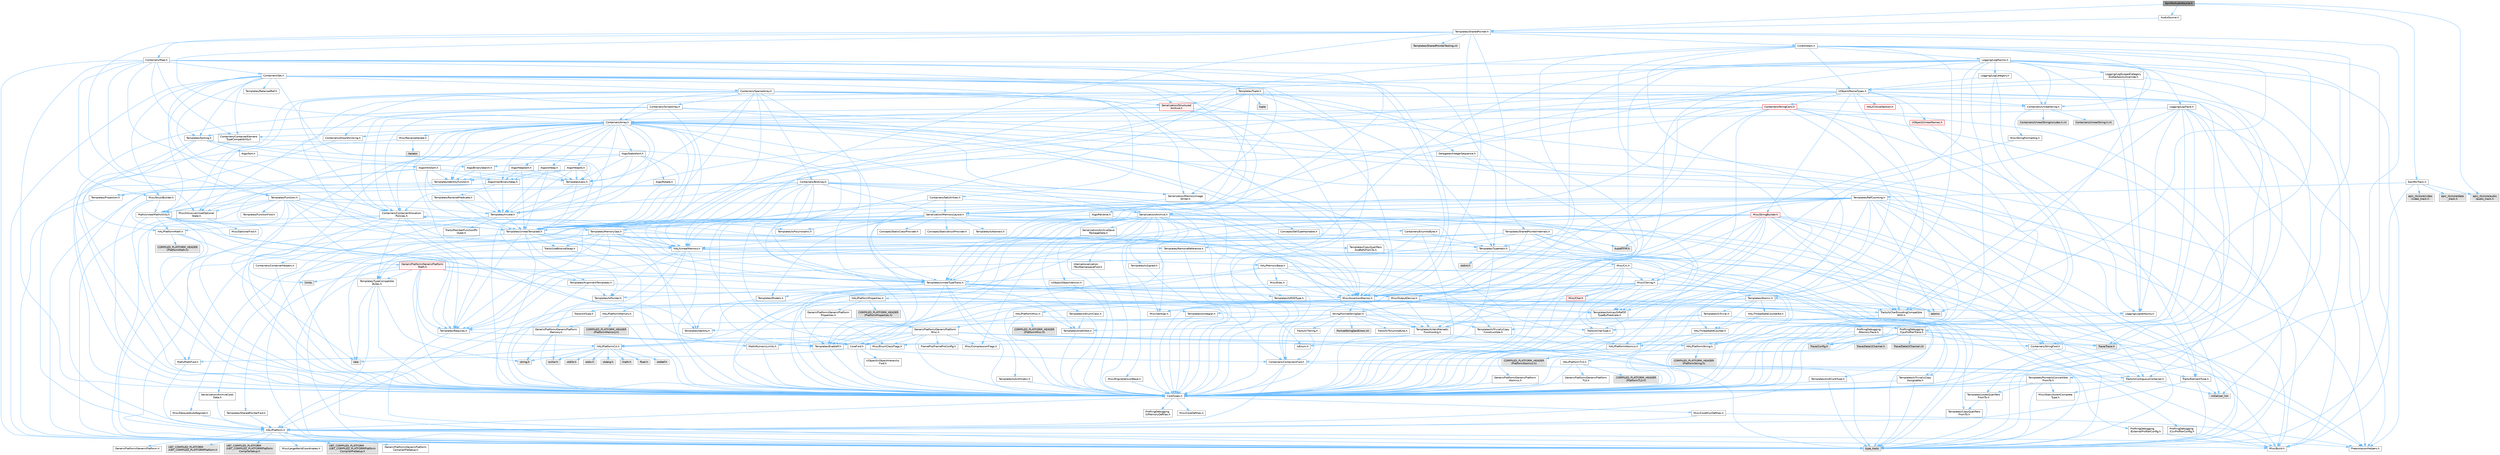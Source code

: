 digraph "EpicRtcAudioSource.h"
{
 // INTERACTIVE_SVG=YES
 // LATEX_PDF_SIZE
  bgcolor="transparent";
  edge [fontname=Helvetica,fontsize=10,labelfontname=Helvetica,labelfontsize=10];
  node [fontname=Helvetica,fontsize=10,shape=box,height=0.2,width=0.4];
  Node1 [id="Node000001",label="EpicRtcAudioSource.h",height=0.2,width=0.4,color="gray40", fillcolor="grey60", style="filled", fontcolor="black",tooltip=" "];
  Node1 -> Node2 [id="edge1_Node000001_Node000002",color="steelblue1",style="solid",tooltip=" "];
  Node2 [id="Node000002",label="AudioSource.h",height=0.2,width=0.4,color="grey40", fillcolor="white", style="filled",URL="$d1/d42/AudioSource_8h.html",tooltip=" "];
  Node2 -> Node3 [id="edge2_Node000002_Node000003",color="steelblue1",style="solid",tooltip=" "];
  Node3 [id="Node000003",label="Templates/SharedPointer.h",height=0.2,width=0.4,color="grey40", fillcolor="white", style="filled",URL="$d2/d17/SharedPointer_8h.html",tooltip=" "];
  Node3 -> Node4 [id="edge3_Node000003_Node000004",color="steelblue1",style="solid",tooltip=" "];
  Node4 [id="Node000004",label="CoreTypes.h",height=0.2,width=0.4,color="grey40", fillcolor="white", style="filled",URL="$dc/dec/CoreTypes_8h.html",tooltip=" "];
  Node4 -> Node5 [id="edge4_Node000004_Node000005",color="steelblue1",style="solid",tooltip=" "];
  Node5 [id="Node000005",label="HAL/Platform.h",height=0.2,width=0.4,color="grey40", fillcolor="white", style="filled",URL="$d9/dd0/Platform_8h.html",tooltip=" "];
  Node5 -> Node6 [id="edge5_Node000005_Node000006",color="steelblue1",style="solid",tooltip=" "];
  Node6 [id="Node000006",label="Misc/Build.h",height=0.2,width=0.4,color="grey40", fillcolor="white", style="filled",URL="$d3/dbb/Build_8h.html",tooltip=" "];
  Node5 -> Node7 [id="edge6_Node000005_Node000007",color="steelblue1",style="solid",tooltip=" "];
  Node7 [id="Node000007",label="Misc/LargeWorldCoordinates.h",height=0.2,width=0.4,color="grey40", fillcolor="white", style="filled",URL="$d2/dcb/LargeWorldCoordinates_8h.html",tooltip=" "];
  Node5 -> Node8 [id="edge7_Node000005_Node000008",color="steelblue1",style="solid",tooltip=" "];
  Node8 [id="Node000008",label="type_traits",height=0.2,width=0.4,color="grey60", fillcolor="#E0E0E0", style="filled",tooltip=" "];
  Node5 -> Node9 [id="edge8_Node000005_Node000009",color="steelblue1",style="solid",tooltip=" "];
  Node9 [id="Node000009",label="PreprocessorHelpers.h",height=0.2,width=0.4,color="grey40", fillcolor="white", style="filled",URL="$db/ddb/PreprocessorHelpers_8h.html",tooltip=" "];
  Node5 -> Node10 [id="edge9_Node000005_Node000010",color="steelblue1",style="solid",tooltip=" "];
  Node10 [id="Node000010",label="UBT_COMPILED_PLATFORM\l/UBT_COMPILED_PLATFORMPlatform\lCompilerPreSetup.h",height=0.2,width=0.4,color="grey60", fillcolor="#E0E0E0", style="filled",tooltip=" "];
  Node5 -> Node11 [id="edge10_Node000005_Node000011",color="steelblue1",style="solid",tooltip=" "];
  Node11 [id="Node000011",label="GenericPlatform/GenericPlatform\lCompilerPreSetup.h",height=0.2,width=0.4,color="grey40", fillcolor="white", style="filled",URL="$d9/dc8/GenericPlatformCompilerPreSetup_8h.html",tooltip=" "];
  Node5 -> Node12 [id="edge11_Node000005_Node000012",color="steelblue1",style="solid",tooltip=" "];
  Node12 [id="Node000012",label="GenericPlatform/GenericPlatform.h",height=0.2,width=0.4,color="grey40", fillcolor="white", style="filled",URL="$d6/d84/GenericPlatform_8h.html",tooltip=" "];
  Node5 -> Node13 [id="edge12_Node000005_Node000013",color="steelblue1",style="solid",tooltip=" "];
  Node13 [id="Node000013",label="UBT_COMPILED_PLATFORM\l/UBT_COMPILED_PLATFORMPlatform.h",height=0.2,width=0.4,color="grey60", fillcolor="#E0E0E0", style="filled",tooltip=" "];
  Node5 -> Node14 [id="edge13_Node000005_Node000014",color="steelblue1",style="solid",tooltip=" "];
  Node14 [id="Node000014",label="UBT_COMPILED_PLATFORM\l/UBT_COMPILED_PLATFORMPlatform\lCompilerSetup.h",height=0.2,width=0.4,color="grey60", fillcolor="#E0E0E0", style="filled",tooltip=" "];
  Node4 -> Node15 [id="edge14_Node000004_Node000015",color="steelblue1",style="solid",tooltip=" "];
  Node15 [id="Node000015",label="ProfilingDebugging\l/UMemoryDefines.h",height=0.2,width=0.4,color="grey40", fillcolor="white", style="filled",URL="$d2/da2/UMemoryDefines_8h.html",tooltip=" "];
  Node4 -> Node16 [id="edge15_Node000004_Node000016",color="steelblue1",style="solid",tooltip=" "];
  Node16 [id="Node000016",label="Misc/CoreMiscDefines.h",height=0.2,width=0.4,color="grey40", fillcolor="white", style="filled",URL="$da/d38/CoreMiscDefines_8h.html",tooltip=" "];
  Node16 -> Node5 [id="edge16_Node000016_Node000005",color="steelblue1",style="solid",tooltip=" "];
  Node16 -> Node9 [id="edge17_Node000016_Node000009",color="steelblue1",style="solid",tooltip=" "];
  Node4 -> Node17 [id="edge18_Node000004_Node000017",color="steelblue1",style="solid",tooltip=" "];
  Node17 [id="Node000017",label="Misc/CoreDefines.h",height=0.2,width=0.4,color="grey40", fillcolor="white", style="filled",URL="$d3/dd2/CoreDefines_8h.html",tooltip=" "];
  Node3 -> Node18 [id="edge19_Node000003_Node000018",color="steelblue1",style="solid",tooltip=" "];
  Node18 [id="Node000018",label="Misc/IntrusiveUnsetOptional\lState.h",height=0.2,width=0.4,color="grey40", fillcolor="white", style="filled",URL="$d2/d0a/IntrusiveUnsetOptionalState_8h.html",tooltip=" "];
  Node18 -> Node19 [id="edge20_Node000018_Node000019",color="steelblue1",style="solid",tooltip=" "];
  Node19 [id="Node000019",label="Misc/OptionalFwd.h",height=0.2,width=0.4,color="grey40", fillcolor="white", style="filled",URL="$dc/d50/OptionalFwd_8h.html",tooltip=" "];
  Node3 -> Node20 [id="edge21_Node000003_Node000020",color="steelblue1",style="solid",tooltip=" "];
  Node20 [id="Node000020",label="Templates/PointerIsConvertible\lFromTo.h",height=0.2,width=0.4,color="grey40", fillcolor="white", style="filled",URL="$d6/d65/PointerIsConvertibleFromTo_8h.html",tooltip=" "];
  Node20 -> Node4 [id="edge22_Node000020_Node000004",color="steelblue1",style="solid",tooltip=" "];
  Node20 -> Node21 [id="edge23_Node000020_Node000021",color="steelblue1",style="solid",tooltip=" "];
  Node21 [id="Node000021",label="Misc/StaticAssertComplete\lType.h",height=0.2,width=0.4,color="grey40", fillcolor="white", style="filled",URL="$d5/d4e/StaticAssertCompleteType_8h.html",tooltip=" "];
  Node20 -> Node22 [id="edge24_Node000020_Node000022",color="steelblue1",style="solid",tooltip=" "];
  Node22 [id="Node000022",label="Templates/LosesQualifiers\lFromTo.h",height=0.2,width=0.4,color="grey40", fillcolor="white", style="filled",URL="$d2/db3/LosesQualifiersFromTo_8h.html",tooltip=" "];
  Node22 -> Node23 [id="edge25_Node000022_Node000023",color="steelblue1",style="solid",tooltip=" "];
  Node23 [id="Node000023",label="Templates/CopyQualifiers\lFromTo.h",height=0.2,width=0.4,color="grey40", fillcolor="white", style="filled",URL="$d5/db4/CopyQualifiersFromTo_8h.html",tooltip=" "];
  Node22 -> Node8 [id="edge26_Node000022_Node000008",color="steelblue1",style="solid",tooltip=" "];
  Node20 -> Node8 [id="edge27_Node000020_Node000008",color="steelblue1",style="solid",tooltip=" "];
  Node3 -> Node24 [id="edge28_Node000003_Node000024",color="steelblue1",style="solid",tooltip=" "];
  Node24 [id="Node000024",label="Misc/AssertionMacros.h",height=0.2,width=0.4,color="grey40", fillcolor="white", style="filled",URL="$d0/dfa/AssertionMacros_8h.html",tooltip=" "];
  Node24 -> Node4 [id="edge29_Node000024_Node000004",color="steelblue1",style="solid",tooltip=" "];
  Node24 -> Node5 [id="edge30_Node000024_Node000005",color="steelblue1",style="solid",tooltip=" "];
  Node24 -> Node25 [id="edge31_Node000024_Node000025",color="steelblue1",style="solid",tooltip=" "];
  Node25 [id="Node000025",label="HAL/PlatformMisc.h",height=0.2,width=0.4,color="grey40", fillcolor="white", style="filled",URL="$d0/df5/PlatformMisc_8h.html",tooltip=" "];
  Node25 -> Node4 [id="edge32_Node000025_Node000004",color="steelblue1",style="solid",tooltip=" "];
  Node25 -> Node26 [id="edge33_Node000025_Node000026",color="steelblue1",style="solid",tooltip=" "];
  Node26 [id="Node000026",label="GenericPlatform/GenericPlatform\lMisc.h",height=0.2,width=0.4,color="grey40", fillcolor="white", style="filled",URL="$db/d9a/GenericPlatformMisc_8h.html",tooltip=" "];
  Node26 -> Node27 [id="edge34_Node000026_Node000027",color="steelblue1",style="solid",tooltip=" "];
  Node27 [id="Node000027",label="Containers/StringFwd.h",height=0.2,width=0.4,color="grey40", fillcolor="white", style="filled",URL="$df/d37/StringFwd_8h.html",tooltip=" "];
  Node27 -> Node4 [id="edge35_Node000027_Node000004",color="steelblue1",style="solid",tooltip=" "];
  Node27 -> Node28 [id="edge36_Node000027_Node000028",color="steelblue1",style="solid",tooltip=" "];
  Node28 [id="Node000028",label="Traits/ElementType.h",height=0.2,width=0.4,color="grey40", fillcolor="white", style="filled",URL="$d5/d4f/ElementType_8h.html",tooltip=" "];
  Node28 -> Node5 [id="edge37_Node000028_Node000005",color="steelblue1",style="solid",tooltip=" "];
  Node28 -> Node29 [id="edge38_Node000028_Node000029",color="steelblue1",style="solid",tooltip=" "];
  Node29 [id="Node000029",label="initializer_list",height=0.2,width=0.4,color="grey60", fillcolor="#E0E0E0", style="filled",tooltip=" "];
  Node28 -> Node8 [id="edge39_Node000028_Node000008",color="steelblue1",style="solid",tooltip=" "];
  Node27 -> Node30 [id="edge40_Node000027_Node000030",color="steelblue1",style="solid",tooltip=" "];
  Node30 [id="Node000030",label="Traits/IsContiguousContainer.h",height=0.2,width=0.4,color="grey40", fillcolor="white", style="filled",URL="$d5/d3c/IsContiguousContainer_8h.html",tooltip=" "];
  Node30 -> Node4 [id="edge41_Node000030_Node000004",color="steelblue1",style="solid",tooltip=" "];
  Node30 -> Node21 [id="edge42_Node000030_Node000021",color="steelblue1",style="solid",tooltip=" "];
  Node30 -> Node29 [id="edge43_Node000030_Node000029",color="steelblue1",style="solid",tooltip=" "];
  Node26 -> Node31 [id="edge44_Node000026_Node000031",color="steelblue1",style="solid",tooltip=" "];
  Node31 [id="Node000031",label="CoreFwd.h",height=0.2,width=0.4,color="grey40", fillcolor="white", style="filled",URL="$d1/d1e/CoreFwd_8h.html",tooltip=" "];
  Node31 -> Node4 [id="edge45_Node000031_Node000004",color="steelblue1",style="solid",tooltip=" "];
  Node31 -> Node32 [id="edge46_Node000031_Node000032",color="steelblue1",style="solid",tooltip=" "];
  Node32 [id="Node000032",label="Containers/ContainersFwd.h",height=0.2,width=0.4,color="grey40", fillcolor="white", style="filled",URL="$d4/d0a/ContainersFwd_8h.html",tooltip=" "];
  Node32 -> Node5 [id="edge47_Node000032_Node000005",color="steelblue1",style="solid",tooltip=" "];
  Node32 -> Node4 [id="edge48_Node000032_Node000004",color="steelblue1",style="solid",tooltip=" "];
  Node32 -> Node30 [id="edge49_Node000032_Node000030",color="steelblue1",style="solid",tooltip=" "];
  Node31 -> Node33 [id="edge50_Node000031_Node000033",color="steelblue1",style="solid",tooltip=" "];
  Node33 [id="Node000033",label="Math/MathFwd.h",height=0.2,width=0.4,color="grey40", fillcolor="white", style="filled",URL="$d2/d10/MathFwd_8h.html",tooltip=" "];
  Node33 -> Node5 [id="edge51_Node000033_Node000005",color="steelblue1",style="solid",tooltip=" "];
  Node31 -> Node34 [id="edge52_Node000031_Node000034",color="steelblue1",style="solid",tooltip=" "];
  Node34 [id="Node000034",label="UObject/UObjectHierarchy\lFwd.h",height=0.2,width=0.4,color="grey40", fillcolor="white", style="filled",URL="$d3/d13/UObjectHierarchyFwd_8h.html",tooltip=" "];
  Node26 -> Node4 [id="edge53_Node000026_Node000004",color="steelblue1",style="solid",tooltip=" "];
  Node26 -> Node35 [id="edge54_Node000026_Node000035",color="steelblue1",style="solid",tooltip=" "];
  Node35 [id="Node000035",label="FramePro/FrameProConfig.h",height=0.2,width=0.4,color="grey40", fillcolor="white", style="filled",URL="$d7/d90/FrameProConfig_8h.html",tooltip=" "];
  Node26 -> Node36 [id="edge55_Node000026_Node000036",color="steelblue1",style="solid",tooltip=" "];
  Node36 [id="Node000036",label="HAL/PlatformCrt.h",height=0.2,width=0.4,color="grey40", fillcolor="white", style="filled",URL="$d8/d75/PlatformCrt_8h.html",tooltip=" "];
  Node36 -> Node37 [id="edge56_Node000036_Node000037",color="steelblue1",style="solid",tooltip=" "];
  Node37 [id="Node000037",label="new",height=0.2,width=0.4,color="grey60", fillcolor="#E0E0E0", style="filled",tooltip=" "];
  Node36 -> Node38 [id="edge57_Node000036_Node000038",color="steelblue1",style="solid",tooltip=" "];
  Node38 [id="Node000038",label="wchar.h",height=0.2,width=0.4,color="grey60", fillcolor="#E0E0E0", style="filled",tooltip=" "];
  Node36 -> Node39 [id="edge58_Node000036_Node000039",color="steelblue1",style="solid",tooltip=" "];
  Node39 [id="Node000039",label="stddef.h",height=0.2,width=0.4,color="grey60", fillcolor="#E0E0E0", style="filled",tooltip=" "];
  Node36 -> Node40 [id="edge59_Node000036_Node000040",color="steelblue1",style="solid",tooltip=" "];
  Node40 [id="Node000040",label="stdlib.h",height=0.2,width=0.4,color="grey60", fillcolor="#E0E0E0", style="filled",tooltip=" "];
  Node36 -> Node41 [id="edge60_Node000036_Node000041",color="steelblue1",style="solid",tooltip=" "];
  Node41 [id="Node000041",label="stdio.h",height=0.2,width=0.4,color="grey60", fillcolor="#E0E0E0", style="filled",tooltip=" "];
  Node36 -> Node42 [id="edge61_Node000036_Node000042",color="steelblue1",style="solid",tooltip=" "];
  Node42 [id="Node000042",label="stdarg.h",height=0.2,width=0.4,color="grey60", fillcolor="#E0E0E0", style="filled",tooltip=" "];
  Node36 -> Node43 [id="edge62_Node000036_Node000043",color="steelblue1",style="solid",tooltip=" "];
  Node43 [id="Node000043",label="math.h",height=0.2,width=0.4,color="grey60", fillcolor="#E0E0E0", style="filled",tooltip=" "];
  Node36 -> Node44 [id="edge63_Node000036_Node000044",color="steelblue1",style="solid",tooltip=" "];
  Node44 [id="Node000044",label="float.h",height=0.2,width=0.4,color="grey60", fillcolor="#E0E0E0", style="filled",tooltip=" "];
  Node36 -> Node45 [id="edge64_Node000036_Node000045",color="steelblue1",style="solid",tooltip=" "];
  Node45 [id="Node000045",label="string.h",height=0.2,width=0.4,color="grey60", fillcolor="#E0E0E0", style="filled",tooltip=" "];
  Node26 -> Node46 [id="edge65_Node000026_Node000046",color="steelblue1",style="solid",tooltip=" "];
  Node46 [id="Node000046",label="Math/NumericLimits.h",height=0.2,width=0.4,color="grey40", fillcolor="white", style="filled",URL="$df/d1b/NumericLimits_8h.html",tooltip=" "];
  Node46 -> Node4 [id="edge66_Node000046_Node000004",color="steelblue1",style="solid",tooltip=" "];
  Node26 -> Node47 [id="edge67_Node000026_Node000047",color="steelblue1",style="solid",tooltip=" "];
  Node47 [id="Node000047",label="Misc/CompressionFlags.h",height=0.2,width=0.4,color="grey40", fillcolor="white", style="filled",URL="$d9/d76/CompressionFlags_8h.html",tooltip=" "];
  Node26 -> Node48 [id="edge68_Node000026_Node000048",color="steelblue1",style="solid",tooltip=" "];
  Node48 [id="Node000048",label="Misc/EnumClassFlags.h",height=0.2,width=0.4,color="grey40", fillcolor="white", style="filled",URL="$d8/de7/EnumClassFlags_8h.html",tooltip=" "];
  Node26 -> Node49 [id="edge69_Node000026_Node000049",color="steelblue1",style="solid",tooltip=" "];
  Node49 [id="Node000049",label="ProfilingDebugging\l/CsvProfilerConfig.h",height=0.2,width=0.4,color="grey40", fillcolor="white", style="filled",URL="$d3/d88/CsvProfilerConfig_8h.html",tooltip=" "];
  Node49 -> Node6 [id="edge70_Node000049_Node000006",color="steelblue1",style="solid",tooltip=" "];
  Node26 -> Node50 [id="edge71_Node000026_Node000050",color="steelblue1",style="solid",tooltip=" "];
  Node50 [id="Node000050",label="ProfilingDebugging\l/ExternalProfilerConfig.h",height=0.2,width=0.4,color="grey40", fillcolor="white", style="filled",URL="$d3/dbb/ExternalProfilerConfig_8h.html",tooltip=" "];
  Node50 -> Node6 [id="edge72_Node000050_Node000006",color="steelblue1",style="solid",tooltip=" "];
  Node25 -> Node51 [id="edge73_Node000025_Node000051",color="steelblue1",style="solid",tooltip=" "];
  Node51 [id="Node000051",label="COMPILED_PLATFORM_HEADER\l(PlatformMisc.h)",height=0.2,width=0.4,color="grey60", fillcolor="#E0E0E0", style="filled",tooltip=" "];
  Node25 -> Node52 [id="edge74_Node000025_Node000052",color="steelblue1",style="solid",tooltip=" "];
  Node52 [id="Node000052",label="ProfilingDebugging\l/CpuProfilerTrace.h",height=0.2,width=0.4,color="grey40", fillcolor="white", style="filled",URL="$da/dcb/CpuProfilerTrace_8h.html",tooltip=" "];
  Node52 -> Node4 [id="edge75_Node000052_Node000004",color="steelblue1",style="solid",tooltip=" "];
  Node52 -> Node32 [id="edge76_Node000052_Node000032",color="steelblue1",style="solid",tooltip=" "];
  Node52 -> Node53 [id="edge77_Node000052_Node000053",color="steelblue1",style="solid",tooltip=" "];
  Node53 [id="Node000053",label="HAL/PlatformAtomics.h",height=0.2,width=0.4,color="grey40", fillcolor="white", style="filled",URL="$d3/d36/PlatformAtomics_8h.html",tooltip=" "];
  Node53 -> Node4 [id="edge78_Node000053_Node000004",color="steelblue1",style="solid",tooltip=" "];
  Node53 -> Node54 [id="edge79_Node000053_Node000054",color="steelblue1",style="solid",tooltip=" "];
  Node54 [id="Node000054",label="GenericPlatform/GenericPlatform\lAtomics.h",height=0.2,width=0.4,color="grey40", fillcolor="white", style="filled",URL="$da/d72/GenericPlatformAtomics_8h.html",tooltip=" "];
  Node54 -> Node4 [id="edge80_Node000054_Node000004",color="steelblue1",style="solid",tooltip=" "];
  Node53 -> Node55 [id="edge81_Node000053_Node000055",color="steelblue1",style="solid",tooltip=" "];
  Node55 [id="Node000055",label="COMPILED_PLATFORM_HEADER\l(PlatformAtomics.h)",height=0.2,width=0.4,color="grey60", fillcolor="#E0E0E0", style="filled",tooltip=" "];
  Node52 -> Node9 [id="edge82_Node000052_Node000009",color="steelblue1",style="solid",tooltip=" "];
  Node52 -> Node6 [id="edge83_Node000052_Node000006",color="steelblue1",style="solid",tooltip=" "];
  Node52 -> Node56 [id="edge84_Node000052_Node000056",color="steelblue1",style="solid",tooltip=" "];
  Node56 [id="Node000056",label="Trace/Config.h",height=0.2,width=0.4,color="grey60", fillcolor="#E0E0E0", style="filled",tooltip=" "];
  Node52 -> Node57 [id="edge85_Node000052_Node000057",color="steelblue1",style="solid",tooltip=" "];
  Node57 [id="Node000057",label="Trace/Detail/Channel.h",height=0.2,width=0.4,color="grey60", fillcolor="#E0E0E0", style="filled",tooltip=" "];
  Node52 -> Node58 [id="edge86_Node000052_Node000058",color="steelblue1",style="solid",tooltip=" "];
  Node58 [id="Node000058",label="Trace/Detail/Channel.inl",height=0.2,width=0.4,color="grey60", fillcolor="#E0E0E0", style="filled",tooltip=" "];
  Node52 -> Node59 [id="edge87_Node000052_Node000059",color="steelblue1",style="solid",tooltip=" "];
  Node59 [id="Node000059",label="Trace/Trace.h",height=0.2,width=0.4,color="grey60", fillcolor="#E0E0E0", style="filled",tooltip=" "];
  Node24 -> Node9 [id="edge88_Node000024_Node000009",color="steelblue1",style="solid",tooltip=" "];
  Node24 -> Node60 [id="edge89_Node000024_Node000060",color="steelblue1",style="solid",tooltip=" "];
  Node60 [id="Node000060",label="Templates/EnableIf.h",height=0.2,width=0.4,color="grey40", fillcolor="white", style="filled",URL="$d7/d60/EnableIf_8h.html",tooltip=" "];
  Node60 -> Node4 [id="edge90_Node000060_Node000004",color="steelblue1",style="solid",tooltip=" "];
  Node24 -> Node61 [id="edge91_Node000024_Node000061",color="steelblue1",style="solid",tooltip=" "];
  Node61 [id="Node000061",label="Templates/IsArrayOrRefOf\lTypeByPredicate.h",height=0.2,width=0.4,color="grey40", fillcolor="white", style="filled",URL="$d6/da1/IsArrayOrRefOfTypeByPredicate_8h.html",tooltip=" "];
  Node61 -> Node4 [id="edge92_Node000061_Node000004",color="steelblue1",style="solid",tooltip=" "];
  Node24 -> Node62 [id="edge93_Node000024_Node000062",color="steelblue1",style="solid",tooltip=" "];
  Node62 [id="Node000062",label="Templates/IsValidVariadic\lFunctionArg.h",height=0.2,width=0.4,color="grey40", fillcolor="white", style="filled",URL="$d0/dc8/IsValidVariadicFunctionArg_8h.html",tooltip=" "];
  Node62 -> Node4 [id="edge94_Node000062_Node000004",color="steelblue1",style="solid",tooltip=" "];
  Node62 -> Node63 [id="edge95_Node000062_Node000063",color="steelblue1",style="solid",tooltip=" "];
  Node63 [id="Node000063",label="IsEnum.h",height=0.2,width=0.4,color="grey40", fillcolor="white", style="filled",URL="$d4/de5/IsEnum_8h.html",tooltip=" "];
  Node62 -> Node8 [id="edge96_Node000062_Node000008",color="steelblue1",style="solid",tooltip=" "];
  Node24 -> Node64 [id="edge97_Node000024_Node000064",color="steelblue1",style="solid",tooltip=" "];
  Node64 [id="Node000064",label="Traits/IsCharEncodingCompatible\lWith.h",height=0.2,width=0.4,color="grey40", fillcolor="white", style="filled",URL="$df/dd1/IsCharEncodingCompatibleWith_8h.html",tooltip=" "];
  Node64 -> Node8 [id="edge98_Node000064_Node000008",color="steelblue1",style="solid",tooltip=" "];
  Node64 -> Node65 [id="edge99_Node000064_Node000065",color="steelblue1",style="solid",tooltip=" "];
  Node65 [id="Node000065",label="Traits/IsCharType.h",height=0.2,width=0.4,color="grey40", fillcolor="white", style="filled",URL="$db/d51/IsCharType_8h.html",tooltip=" "];
  Node65 -> Node4 [id="edge100_Node000065_Node000004",color="steelblue1",style="solid",tooltip=" "];
  Node24 -> Node66 [id="edge101_Node000024_Node000066",color="steelblue1",style="solid",tooltip=" "];
  Node66 [id="Node000066",label="Misc/VarArgs.h",height=0.2,width=0.4,color="grey40", fillcolor="white", style="filled",URL="$d5/d6f/VarArgs_8h.html",tooltip=" "];
  Node66 -> Node4 [id="edge102_Node000066_Node000004",color="steelblue1",style="solid",tooltip=" "];
  Node24 -> Node67 [id="edge103_Node000024_Node000067",color="steelblue1",style="solid",tooltip=" "];
  Node67 [id="Node000067",label="String/FormatStringSan.h",height=0.2,width=0.4,color="grey40", fillcolor="white", style="filled",URL="$d3/d8b/FormatStringSan_8h.html",tooltip=" "];
  Node67 -> Node8 [id="edge104_Node000067_Node000008",color="steelblue1",style="solid",tooltip=" "];
  Node67 -> Node4 [id="edge105_Node000067_Node000004",color="steelblue1",style="solid",tooltip=" "];
  Node67 -> Node68 [id="edge106_Node000067_Node000068",color="steelblue1",style="solid",tooltip=" "];
  Node68 [id="Node000068",label="Templates/Requires.h",height=0.2,width=0.4,color="grey40", fillcolor="white", style="filled",URL="$dc/d96/Requires_8h.html",tooltip=" "];
  Node68 -> Node60 [id="edge107_Node000068_Node000060",color="steelblue1",style="solid",tooltip=" "];
  Node68 -> Node8 [id="edge108_Node000068_Node000008",color="steelblue1",style="solid",tooltip=" "];
  Node67 -> Node69 [id="edge109_Node000067_Node000069",color="steelblue1",style="solid",tooltip=" "];
  Node69 [id="Node000069",label="Templates/Identity.h",height=0.2,width=0.4,color="grey40", fillcolor="white", style="filled",URL="$d0/dd5/Identity_8h.html",tooltip=" "];
  Node67 -> Node62 [id="edge110_Node000067_Node000062",color="steelblue1",style="solid",tooltip=" "];
  Node67 -> Node65 [id="edge111_Node000067_Node000065",color="steelblue1",style="solid",tooltip=" "];
  Node67 -> Node70 [id="edge112_Node000067_Node000070",color="steelblue1",style="solid",tooltip=" "];
  Node70 [id="Node000070",label="Traits/IsTEnumAsByte.h",height=0.2,width=0.4,color="grey40", fillcolor="white", style="filled",URL="$d1/de6/IsTEnumAsByte_8h.html",tooltip=" "];
  Node67 -> Node71 [id="edge113_Node000067_Node000071",color="steelblue1",style="solid",tooltip=" "];
  Node71 [id="Node000071",label="Traits/IsTString.h",height=0.2,width=0.4,color="grey40", fillcolor="white", style="filled",URL="$d0/df8/IsTString_8h.html",tooltip=" "];
  Node71 -> Node32 [id="edge114_Node000071_Node000032",color="steelblue1",style="solid",tooltip=" "];
  Node67 -> Node32 [id="edge115_Node000067_Node000032",color="steelblue1",style="solid",tooltip=" "];
  Node67 -> Node72 [id="edge116_Node000067_Node000072",color="steelblue1",style="solid",tooltip=" "];
  Node72 [id="Node000072",label="FormatStringSanErrors.inl",height=0.2,width=0.4,color="grey60", fillcolor="#E0E0E0", style="filled",tooltip=" "];
  Node24 -> Node73 [id="edge117_Node000024_Node000073",color="steelblue1",style="solid",tooltip=" "];
  Node73 [id="Node000073",label="atomic",height=0.2,width=0.4,color="grey60", fillcolor="#E0E0E0", style="filled",tooltip=" "];
  Node3 -> Node74 [id="edge118_Node000003_Node000074",color="steelblue1",style="solid",tooltip=" "];
  Node74 [id="Node000074",label="HAL/UnrealMemory.h",height=0.2,width=0.4,color="grey40", fillcolor="white", style="filled",URL="$d9/d96/UnrealMemory_8h.html",tooltip=" "];
  Node74 -> Node4 [id="edge119_Node000074_Node000004",color="steelblue1",style="solid",tooltip=" "];
  Node74 -> Node75 [id="edge120_Node000074_Node000075",color="steelblue1",style="solid",tooltip=" "];
  Node75 [id="Node000075",label="GenericPlatform/GenericPlatform\lMemory.h",height=0.2,width=0.4,color="grey40", fillcolor="white", style="filled",URL="$dd/d22/GenericPlatformMemory_8h.html",tooltip=" "];
  Node75 -> Node31 [id="edge121_Node000075_Node000031",color="steelblue1",style="solid",tooltip=" "];
  Node75 -> Node4 [id="edge122_Node000075_Node000004",color="steelblue1",style="solid",tooltip=" "];
  Node75 -> Node76 [id="edge123_Node000075_Node000076",color="steelblue1",style="solid",tooltip=" "];
  Node76 [id="Node000076",label="HAL/PlatformString.h",height=0.2,width=0.4,color="grey40", fillcolor="white", style="filled",URL="$db/db5/PlatformString_8h.html",tooltip=" "];
  Node76 -> Node4 [id="edge124_Node000076_Node000004",color="steelblue1",style="solid",tooltip=" "];
  Node76 -> Node77 [id="edge125_Node000076_Node000077",color="steelblue1",style="solid",tooltip=" "];
  Node77 [id="Node000077",label="COMPILED_PLATFORM_HEADER\l(PlatformString.h)",height=0.2,width=0.4,color="grey60", fillcolor="#E0E0E0", style="filled",tooltip=" "];
  Node75 -> Node45 [id="edge126_Node000075_Node000045",color="steelblue1",style="solid",tooltip=" "];
  Node75 -> Node38 [id="edge127_Node000075_Node000038",color="steelblue1",style="solid",tooltip=" "];
  Node74 -> Node78 [id="edge128_Node000074_Node000078",color="steelblue1",style="solid",tooltip=" "];
  Node78 [id="Node000078",label="HAL/MemoryBase.h",height=0.2,width=0.4,color="grey40", fillcolor="white", style="filled",URL="$d6/d9f/MemoryBase_8h.html",tooltip=" "];
  Node78 -> Node4 [id="edge129_Node000078_Node000004",color="steelblue1",style="solid",tooltip=" "];
  Node78 -> Node53 [id="edge130_Node000078_Node000053",color="steelblue1",style="solid",tooltip=" "];
  Node78 -> Node36 [id="edge131_Node000078_Node000036",color="steelblue1",style="solid",tooltip=" "];
  Node78 -> Node79 [id="edge132_Node000078_Node000079",color="steelblue1",style="solid",tooltip=" "];
  Node79 [id="Node000079",label="Misc/Exec.h",height=0.2,width=0.4,color="grey40", fillcolor="white", style="filled",URL="$de/ddb/Exec_8h.html",tooltip=" "];
  Node79 -> Node4 [id="edge133_Node000079_Node000004",color="steelblue1",style="solid",tooltip=" "];
  Node79 -> Node24 [id="edge134_Node000079_Node000024",color="steelblue1",style="solid",tooltip=" "];
  Node78 -> Node80 [id="edge135_Node000078_Node000080",color="steelblue1",style="solid",tooltip=" "];
  Node80 [id="Node000080",label="Misc/OutputDevice.h",height=0.2,width=0.4,color="grey40", fillcolor="white", style="filled",URL="$d7/d32/OutputDevice_8h.html",tooltip=" "];
  Node80 -> Node31 [id="edge136_Node000080_Node000031",color="steelblue1",style="solid",tooltip=" "];
  Node80 -> Node4 [id="edge137_Node000080_Node000004",color="steelblue1",style="solid",tooltip=" "];
  Node80 -> Node81 [id="edge138_Node000080_Node000081",color="steelblue1",style="solid",tooltip=" "];
  Node81 [id="Node000081",label="Logging/LogVerbosity.h",height=0.2,width=0.4,color="grey40", fillcolor="white", style="filled",URL="$d2/d8f/LogVerbosity_8h.html",tooltip=" "];
  Node81 -> Node4 [id="edge139_Node000081_Node000004",color="steelblue1",style="solid",tooltip=" "];
  Node80 -> Node66 [id="edge140_Node000080_Node000066",color="steelblue1",style="solid",tooltip=" "];
  Node80 -> Node61 [id="edge141_Node000080_Node000061",color="steelblue1",style="solid",tooltip=" "];
  Node80 -> Node62 [id="edge142_Node000080_Node000062",color="steelblue1",style="solid",tooltip=" "];
  Node80 -> Node64 [id="edge143_Node000080_Node000064",color="steelblue1",style="solid",tooltip=" "];
  Node78 -> Node82 [id="edge144_Node000078_Node000082",color="steelblue1",style="solid",tooltip=" "];
  Node82 [id="Node000082",label="Templates/Atomic.h",height=0.2,width=0.4,color="grey40", fillcolor="white", style="filled",URL="$d3/d91/Atomic_8h.html",tooltip=" "];
  Node82 -> Node83 [id="edge145_Node000082_Node000083",color="steelblue1",style="solid",tooltip=" "];
  Node83 [id="Node000083",label="HAL/ThreadSafeCounter.h",height=0.2,width=0.4,color="grey40", fillcolor="white", style="filled",URL="$dc/dc9/ThreadSafeCounter_8h.html",tooltip=" "];
  Node83 -> Node4 [id="edge146_Node000083_Node000004",color="steelblue1",style="solid",tooltip=" "];
  Node83 -> Node53 [id="edge147_Node000083_Node000053",color="steelblue1",style="solid",tooltip=" "];
  Node82 -> Node84 [id="edge148_Node000082_Node000084",color="steelblue1",style="solid",tooltip=" "];
  Node84 [id="Node000084",label="HAL/ThreadSafeCounter64.h",height=0.2,width=0.4,color="grey40", fillcolor="white", style="filled",URL="$d0/d12/ThreadSafeCounter64_8h.html",tooltip=" "];
  Node84 -> Node4 [id="edge149_Node000084_Node000004",color="steelblue1",style="solid",tooltip=" "];
  Node84 -> Node83 [id="edge150_Node000084_Node000083",color="steelblue1",style="solid",tooltip=" "];
  Node82 -> Node85 [id="edge151_Node000082_Node000085",color="steelblue1",style="solid",tooltip=" "];
  Node85 [id="Node000085",label="Templates/IsIntegral.h",height=0.2,width=0.4,color="grey40", fillcolor="white", style="filled",URL="$da/d64/IsIntegral_8h.html",tooltip=" "];
  Node85 -> Node4 [id="edge152_Node000085_Node000004",color="steelblue1",style="solid",tooltip=" "];
  Node82 -> Node86 [id="edge153_Node000082_Node000086",color="steelblue1",style="solid",tooltip=" "];
  Node86 [id="Node000086",label="Templates/IsTrivial.h",height=0.2,width=0.4,color="grey40", fillcolor="white", style="filled",URL="$da/d4c/IsTrivial_8h.html",tooltip=" "];
  Node86 -> Node87 [id="edge154_Node000086_Node000087",color="steelblue1",style="solid",tooltip=" "];
  Node87 [id="Node000087",label="Templates/AndOrNot.h",height=0.2,width=0.4,color="grey40", fillcolor="white", style="filled",URL="$db/d0a/AndOrNot_8h.html",tooltip=" "];
  Node87 -> Node4 [id="edge155_Node000087_Node000004",color="steelblue1",style="solid",tooltip=" "];
  Node86 -> Node88 [id="edge156_Node000086_Node000088",color="steelblue1",style="solid",tooltip=" "];
  Node88 [id="Node000088",label="Templates/IsTriviallyCopy\lConstructible.h",height=0.2,width=0.4,color="grey40", fillcolor="white", style="filled",URL="$d3/d78/IsTriviallyCopyConstructible_8h.html",tooltip=" "];
  Node88 -> Node4 [id="edge157_Node000088_Node000004",color="steelblue1",style="solid",tooltip=" "];
  Node88 -> Node8 [id="edge158_Node000088_Node000008",color="steelblue1",style="solid",tooltip=" "];
  Node86 -> Node89 [id="edge159_Node000086_Node000089",color="steelblue1",style="solid",tooltip=" "];
  Node89 [id="Node000089",label="Templates/IsTriviallyCopy\lAssignable.h",height=0.2,width=0.4,color="grey40", fillcolor="white", style="filled",URL="$d2/df2/IsTriviallyCopyAssignable_8h.html",tooltip=" "];
  Node89 -> Node4 [id="edge160_Node000089_Node000004",color="steelblue1",style="solid",tooltip=" "];
  Node89 -> Node8 [id="edge161_Node000089_Node000008",color="steelblue1",style="solid",tooltip=" "];
  Node86 -> Node8 [id="edge162_Node000086_Node000008",color="steelblue1",style="solid",tooltip=" "];
  Node82 -> Node90 [id="edge163_Node000082_Node000090",color="steelblue1",style="solid",tooltip=" "];
  Node90 [id="Node000090",label="Traits/IntType.h",height=0.2,width=0.4,color="grey40", fillcolor="white", style="filled",URL="$d7/deb/IntType_8h.html",tooltip=" "];
  Node90 -> Node5 [id="edge164_Node000090_Node000005",color="steelblue1",style="solid",tooltip=" "];
  Node82 -> Node73 [id="edge165_Node000082_Node000073",color="steelblue1",style="solid",tooltip=" "];
  Node74 -> Node91 [id="edge166_Node000074_Node000091",color="steelblue1",style="solid",tooltip=" "];
  Node91 [id="Node000091",label="HAL/PlatformMemory.h",height=0.2,width=0.4,color="grey40", fillcolor="white", style="filled",URL="$de/d68/PlatformMemory_8h.html",tooltip=" "];
  Node91 -> Node4 [id="edge167_Node000091_Node000004",color="steelblue1",style="solid",tooltip=" "];
  Node91 -> Node75 [id="edge168_Node000091_Node000075",color="steelblue1",style="solid",tooltip=" "];
  Node91 -> Node92 [id="edge169_Node000091_Node000092",color="steelblue1",style="solid",tooltip=" "];
  Node92 [id="Node000092",label="COMPILED_PLATFORM_HEADER\l(PlatformMemory.h)",height=0.2,width=0.4,color="grey60", fillcolor="#E0E0E0", style="filled",tooltip=" "];
  Node74 -> Node93 [id="edge170_Node000074_Node000093",color="steelblue1",style="solid",tooltip=" "];
  Node93 [id="Node000093",label="ProfilingDebugging\l/MemoryTrace.h",height=0.2,width=0.4,color="grey40", fillcolor="white", style="filled",URL="$da/dd7/MemoryTrace_8h.html",tooltip=" "];
  Node93 -> Node5 [id="edge171_Node000093_Node000005",color="steelblue1",style="solid",tooltip=" "];
  Node93 -> Node48 [id="edge172_Node000093_Node000048",color="steelblue1",style="solid",tooltip=" "];
  Node93 -> Node56 [id="edge173_Node000093_Node000056",color="steelblue1",style="solid",tooltip=" "];
  Node93 -> Node59 [id="edge174_Node000093_Node000059",color="steelblue1",style="solid",tooltip=" "];
  Node74 -> Node94 [id="edge175_Node000074_Node000094",color="steelblue1",style="solid",tooltip=" "];
  Node94 [id="Node000094",label="Templates/IsPointer.h",height=0.2,width=0.4,color="grey40", fillcolor="white", style="filled",URL="$d7/d05/IsPointer_8h.html",tooltip=" "];
  Node94 -> Node4 [id="edge176_Node000094_Node000004",color="steelblue1",style="solid",tooltip=" "];
  Node3 -> Node95 [id="edge177_Node000003_Node000095",color="steelblue1",style="solid",tooltip=" "];
  Node95 [id="Node000095",label="Containers/Array.h",height=0.2,width=0.4,color="grey40", fillcolor="white", style="filled",URL="$df/dd0/Array_8h.html",tooltip=" "];
  Node95 -> Node4 [id="edge178_Node000095_Node000004",color="steelblue1",style="solid",tooltip=" "];
  Node95 -> Node24 [id="edge179_Node000095_Node000024",color="steelblue1",style="solid",tooltip=" "];
  Node95 -> Node18 [id="edge180_Node000095_Node000018",color="steelblue1",style="solid",tooltip=" "];
  Node95 -> Node96 [id="edge181_Node000095_Node000096",color="steelblue1",style="solid",tooltip=" "];
  Node96 [id="Node000096",label="Misc/ReverseIterate.h",height=0.2,width=0.4,color="grey40", fillcolor="white", style="filled",URL="$db/de3/ReverseIterate_8h.html",tooltip=" "];
  Node96 -> Node5 [id="edge182_Node000096_Node000005",color="steelblue1",style="solid",tooltip=" "];
  Node96 -> Node97 [id="edge183_Node000096_Node000097",color="steelblue1",style="solid",tooltip=" "];
  Node97 [id="Node000097",label="iterator",height=0.2,width=0.4,color="grey60", fillcolor="#E0E0E0", style="filled",tooltip=" "];
  Node95 -> Node74 [id="edge184_Node000095_Node000074",color="steelblue1",style="solid",tooltip=" "];
  Node95 -> Node98 [id="edge185_Node000095_Node000098",color="steelblue1",style="solid",tooltip=" "];
  Node98 [id="Node000098",label="Templates/UnrealTypeTraits.h",height=0.2,width=0.4,color="grey40", fillcolor="white", style="filled",URL="$d2/d2d/UnrealTypeTraits_8h.html",tooltip=" "];
  Node98 -> Node4 [id="edge186_Node000098_Node000004",color="steelblue1",style="solid",tooltip=" "];
  Node98 -> Node94 [id="edge187_Node000098_Node000094",color="steelblue1",style="solid",tooltip=" "];
  Node98 -> Node24 [id="edge188_Node000098_Node000024",color="steelblue1",style="solid",tooltip=" "];
  Node98 -> Node87 [id="edge189_Node000098_Node000087",color="steelblue1",style="solid",tooltip=" "];
  Node98 -> Node60 [id="edge190_Node000098_Node000060",color="steelblue1",style="solid",tooltip=" "];
  Node98 -> Node99 [id="edge191_Node000098_Node000099",color="steelblue1",style="solid",tooltip=" "];
  Node99 [id="Node000099",label="Templates/IsArithmetic.h",height=0.2,width=0.4,color="grey40", fillcolor="white", style="filled",URL="$d2/d5d/IsArithmetic_8h.html",tooltip=" "];
  Node99 -> Node4 [id="edge192_Node000099_Node000004",color="steelblue1",style="solid",tooltip=" "];
  Node98 -> Node63 [id="edge193_Node000098_Node000063",color="steelblue1",style="solid",tooltip=" "];
  Node98 -> Node100 [id="edge194_Node000098_Node000100",color="steelblue1",style="solid",tooltip=" "];
  Node100 [id="Node000100",label="Templates/Models.h",height=0.2,width=0.4,color="grey40", fillcolor="white", style="filled",URL="$d3/d0c/Models_8h.html",tooltip=" "];
  Node100 -> Node69 [id="edge195_Node000100_Node000069",color="steelblue1",style="solid",tooltip=" "];
  Node98 -> Node101 [id="edge196_Node000098_Node000101",color="steelblue1",style="solid",tooltip=" "];
  Node101 [id="Node000101",label="Templates/IsPODType.h",height=0.2,width=0.4,color="grey40", fillcolor="white", style="filled",URL="$d7/db1/IsPODType_8h.html",tooltip=" "];
  Node101 -> Node4 [id="edge197_Node000101_Node000004",color="steelblue1",style="solid",tooltip=" "];
  Node98 -> Node102 [id="edge198_Node000098_Node000102",color="steelblue1",style="solid",tooltip=" "];
  Node102 [id="Node000102",label="Templates/IsUECoreType.h",height=0.2,width=0.4,color="grey40", fillcolor="white", style="filled",URL="$d1/db8/IsUECoreType_8h.html",tooltip=" "];
  Node102 -> Node4 [id="edge199_Node000102_Node000004",color="steelblue1",style="solid",tooltip=" "];
  Node102 -> Node8 [id="edge200_Node000102_Node000008",color="steelblue1",style="solid",tooltip=" "];
  Node98 -> Node88 [id="edge201_Node000098_Node000088",color="steelblue1",style="solid",tooltip=" "];
  Node95 -> Node103 [id="edge202_Node000095_Node000103",color="steelblue1",style="solid",tooltip=" "];
  Node103 [id="Node000103",label="Templates/UnrealTemplate.h",height=0.2,width=0.4,color="grey40", fillcolor="white", style="filled",URL="$d4/d24/UnrealTemplate_8h.html",tooltip=" "];
  Node103 -> Node4 [id="edge203_Node000103_Node000004",color="steelblue1",style="solid",tooltip=" "];
  Node103 -> Node94 [id="edge204_Node000103_Node000094",color="steelblue1",style="solid",tooltip=" "];
  Node103 -> Node74 [id="edge205_Node000103_Node000074",color="steelblue1",style="solid",tooltip=" "];
  Node103 -> Node104 [id="edge206_Node000103_Node000104",color="steelblue1",style="solid",tooltip=" "];
  Node104 [id="Node000104",label="Templates/CopyQualifiers\lAndRefsFromTo.h",height=0.2,width=0.4,color="grey40", fillcolor="white", style="filled",URL="$d3/db3/CopyQualifiersAndRefsFromTo_8h.html",tooltip=" "];
  Node104 -> Node23 [id="edge207_Node000104_Node000023",color="steelblue1",style="solid",tooltip=" "];
  Node103 -> Node98 [id="edge208_Node000103_Node000098",color="steelblue1",style="solid",tooltip=" "];
  Node103 -> Node105 [id="edge209_Node000103_Node000105",color="steelblue1",style="solid",tooltip=" "];
  Node105 [id="Node000105",label="Templates/RemoveReference.h",height=0.2,width=0.4,color="grey40", fillcolor="white", style="filled",URL="$da/dbe/RemoveReference_8h.html",tooltip=" "];
  Node105 -> Node4 [id="edge210_Node000105_Node000004",color="steelblue1",style="solid",tooltip=" "];
  Node103 -> Node68 [id="edge211_Node000103_Node000068",color="steelblue1",style="solid",tooltip=" "];
  Node103 -> Node106 [id="edge212_Node000103_Node000106",color="steelblue1",style="solid",tooltip=" "];
  Node106 [id="Node000106",label="Templates/TypeCompatible\lBytes.h",height=0.2,width=0.4,color="grey40", fillcolor="white", style="filled",URL="$df/d0a/TypeCompatibleBytes_8h.html",tooltip=" "];
  Node106 -> Node4 [id="edge213_Node000106_Node000004",color="steelblue1",style="solid",tooltip=" "];
  Node106 -> Node45 [id="edge214_Node000106_Node000045",color="steelblue1",style="solid",tooltip=" "];
  Node106 -> Node37 [id="edge215_Node000106_Node000037",color="steelblue1",style="solid",tooltip=" "];
  Node106 -> Node8 [id="edge216_Node000106_Node000008",color="steelblue1",style="solid",tooltip=" "];
  Node103 -> Node69 [id="edge217_Node000103_Node000069",color="steelblue1",style="solid",tooltip=" "];
  Node103 -> Node30 [id="edge218_Node000103_Node000030",color="steelblue1",style="solid",tooltip=" "];
  Node103 -> Node107 [id="edge219_Node000103_Node000107",color="steelblue1",style="solid",tooltip=" "];
  Node107 [id="Node000107",label="Traits/UseBitwiseSwap.h",height=0.2,width=0.4,color="grey40", fillcolor="white", style="filled",URL="$db/df3/UseBitwiseSwap_8h.html",tooltip=" "];
  Node107 -> Node4 [id="edge220_Node000107_Node000004",color="steelblue1",style="solid",tooltip=" "];
  Node107 -> Node8 [id="edge221_Node000107_Node000008",color="steelblue1",style="solid",tooltip=" "];
  Node103 -> Node8 [id="edge222_Node000103_Node000008",color="steelblue1",style="solid",tooltip=" "];
  Node95 -> Node108 [id="edge223_Node000095_Node000108",color="steelblue1",style="solid",tooltip=" "];
  Node108 [id="Node000108",label="Containers/AllowShrinking.h",height=0.2,width=0.4,color="grey40", fillcolor="white", style="filled",URL="$d7/d1a/AllowShrinking_8h.html",tooltip=" "];
  Node108 -> Node4 [id="edge224_Node000108_Node000004",color="steelblue1",style="solid",tooltip=" "];
  Node95 -> Node109 [id="edge225_Node000095_Node000109",color="steelblue1",style="solid",tooltip=" "];
  Node109 [id="Node000109",label="Containers/ContainerAllocation\lPolicies.h",height=0.2,width=0.4,color="grey40", fillcolor="white", style="filled",URL="$d7/dff/ContainerAllocationPolicies_8h.html",tooltip=" "];
  Node109 -> Node4 [id="edge226_Node000109_Node000004",color="steelblue1",style="solid",tooltip=" "];
  Node109 -> Node110 [id="edge227_Node000109_Node000110",color="steelblue1",style="solid",tooltip=" "];
  Node110 [id="Node000110",label="Containers/ContainerHelpers.h",height=0.2,width=0.4,color="grey40", fillcolor="white", style="filled",URL="$d7/d33/ContainerHelpers_8h.html",tooltip=" "];
  Node110 -> Node4 [id="edge228_Node000110_Node000004",color="steelblue1",style="solid",tooltip=" "];
  Node109 -> Node109 [id="edge229_Node000109_Node000109",color="steelblue1",style="solid",tooltip=" "];
  Node109 -> Node111 [id="edge230_Node000109_Node000111",color="steelblue1",style="solid",tooltip=" "];
  Node111 [id="Node000111",label="HAL/PlatformMath.h",height=0.2,width=0.4,color="grey40", fillcolor="white", style="filled",URL="$dc/d53/PlatformMath_8h.html",tooltip=" "];
  Node111 -> Node4 [id="edge231_Node000111_Node000004",color="steelblue1",style="solid",tooltip=" "];
  Node111 -> Node112 [id="edge232_Node000111_Node000112",color="steelblue1",style="solid",tooltip=" "];
  Node112 [id="Node000112",label="GenericPlatform/GenericPlatform\lMath.h",height=0.2,width=0.4,color="red", fillcolor="#FFF0F0", style="filled",URL="$d5/d79/GenericPlatformMath_8h.html",tooltip=" "];
  Node112 -> Node4 [id="edge233_Node000112_Node000004",color="steelblue1",style="solid",tooltip=" "];
  Node112 -> Node32 [id="edge234_Node000112_Node000032",color="steelblue1",style="solid",tooltip=" "];
  Node112 -> Node36 [id="edge235_Node000112_Node000036",color="steelblue1",style="solid",tooltip=" "];
  Node112 -> Node87 [id="edge236_Node000112_Node000087",color="steelblue1",style="solid",tooltip=" "];
  Node112 -> Node98 [id="edge237_Node000112_Node000098",color="steelblue1",style="solid",tooltip=" "];
  Node112 -> Node68 [id="edge238_Node000112_Node000068",color="steelblue1",style="solid",tooltip=" "];
  Node112 -> Node106 [id="edge239_Node000112_Node000106",color="steelblue1",style="solid",tooltip=" "];
  Node112 -> Node117 [id="edge240_Node000112_Node000117",color="steelblue1",style="solid",tooltip=" "];
  Node117 [id="Node000117",label="limits",height=0.2,width=0.4,color="grey60", fillcolor="#E0E0E0", style="filled",tooltip=" "];
  Node112 -> Node8 [id="edge241_Node000112_Node000008",color="steelblue1",style="solid",tooltip=" "];
  Node111 -> Node118 [id="edge242_Node000111_Node000118",color="steelblue1",style="solid",tooltip=" "];
  Node118 [id="Node000118",label="COMPILED_PLATFORM_HEADER\l(PlatformMath.h)",height=0.2,width=0.4,color="grey60", fillcolor="#E0E0E0", style="filled",tooltip=" "];
  Node109 -> Node74 [id="edge243_Node000109_Node000074",color="steelblue1",style="solid",tooltip=" "];
  Node109 -> Node46 [id="edge244_Node000109_Node000046",color="steelblue1",style="solid",tooltip=" "];
  Node109 -> Node24 [id="edge245_Node000109_Node000024",color="steelblue1",style="solid",tooltip=" "];
  Node109 -> Node119 [id="edge246_Node000109_Node000119",color="steelblue1",style="solid",tooltip=" "];
  Node119 [id="Node000119",label="Templates/IsPolymorphic.h",height=0.2,width=0.4,color="grey40", fillcolor="white", style="filled",URL="$dc/d20/IsPolymorphic_8h.html",tooltip=" "];
  Node109 -> Node120 [id="edge247_Node000109_Node000120",color="steelblue1",style="solid",tooltip=" "];
  Node120 [id="Node000120",label="Templates/MemoryOps.h",height=0.2,width=0.4,color="grey40", fillcolor="white", style="filled",URL="$db/dea/MemoryOps_8h.html",tooltip=" "];
  Node120 -> Node4 [id="edge248_Node000120_Node000004",color="steelblue1",style="solid",tooltip=" "];
  Node120 -> Node74 [id="edge249_Node000120_Node000074",color="steelblue1",style="solid",tooltip=" "];
  Node120 -> Node89 [id="edge250_Node000120_Node000089",color="steelblue1",style="solid",tooltip=" "];
  Node120 -> Node88 [id="edge251_Node000120_Node000088",color="steelblue1",style="solid",tooltip=" "];
  Node120 -> Node68 [id="edge252_Node000120_Node000068",color="steelblue1",style="solid",tooltip=" "];
  Node120 -> Node98 [id="edge253_Node000120_Node000098",color="steelblue1",style="solid",tooltip=" "];
  Node120 -> Node107 [id="edge254_Node000120_Node000107",color="steelblue1",style="solid",tooltip=" "];
  Node120 -> Node37 [id="edge255_Node000120_Node000037",color="steelblue1",style="solid",tooltip=" "];
  Node120 -> Node8 [id="edge256_Node000120_Node000008",color="steelblue1",style="solid",tooltip=" "];
  Node109 -> Node106 [id="edge257_Node000109_Node000106",color="steelblue1",style="solid",tooltip=" "];
  Node109 -> Node8 [id="edge258_Node000109_Node000008",color="steelblue1",style="solid",tooltip=" "];
  Node95 -> Node121 [id="edge259_Node000095_Node000121",color="steelblue1",style="solid",tooltip=" "];
  Node121 [id="Node000121",label="Containers/ContainerElement\lTypeCompatibility.h",height=0.2,width=0.4,color="grey40", fillcolor="white", style="filled",URL="$df/ddf/ContainerElementTypeCompatibility_8h.html",tooltip=" "];
  Node121 -> Node4 [id="edge260_Node000121_Node000004",color="steelblue1",style="solid",tooltip=" "];
  Node121 -> Node98 [id="edge261_Node000121_Node000098",color="steelblue1",style="solid",tooltip=" "];
  Node95 -> Node122 [id="edge262_Node000095_Node000122",color="steelblue1",style="solid",tooltip=" "];
  Node122 [id="Node000122",label="Serialization/Archive.h",height=0.2,width=0.4,color="grey40", fillcolor="white", style="filled",URL="$d7/d3b/Archive_8h.html",tooltip=" "];
  Node122 -> Node31 [id="edge263_Node000122_Node000031",color="steelblue1",style="solid",tooltip=" "];
  Node122 -> Node4 [id="edge264_Node000122_Node000004",color="steelblue1",style="solid",tooltip=" "];
  Node122 -> Node123 [id="edge265_Node000122_Node000123",color="steelblue1",style="solid",tooltip=" "];
  Node123 [id="Node000123",label="HAL/PlatformProperties.h",height=0.2,width=0.4,color="grey40", fillcolor="white", style="filled",URL="$d9/db0/PlatformProperties_8h.html",tooltip=" "];
  Node123 -> Node4 [id="edge266_Node000123_Node000004",color="steelblue1",style="solid",tooltip=" "];
  Node123 -> Node124 [id="edge267_Node000123_Node000124",color="steelblue1",style="solid",tooltip=" "];
  Node124 [id="Node000124",label="GenericPlatform/GenericPlatform\lProperties.h",height=0.2,width=0.4,color="grey40", fillcolor="white", style="filled",URL="$d2/dcd/GenericPlatformProperties_8h.html",tooltip=" "];
  Node124 -> Node4 [id="edge268_Node000124_Node000004",color="steelblue1",style="solid",tooltip=" "];
  Node124 -> Node26 [id="edge269_Node000124_Node000026",color="steelblue1",style="solid",tooltip=" "];
  Node123 -> Node125 [id="edge270_Node000123_Node000125",color="steelblue1",style="solid",tooltip=" "];
  Node125 [id="Node000125",label="COMPILED_PLATFORM_HEADER\l(PlatformProperties.h)",height=0.2,width=0.4,color="grey60", fillcolor="#E0E0E0", style="filled",tooltip=" "];
  Node122 -> Node126 [id="edge271_Node000122_Node000126",color="steelblue1",style="solid",tooltip=" "];
  Node126 [id="Node000126",label="Internationalization\l/TextNamespaceFwd.h",height=0.2,width=0.4,color="grey40", fillcolor="white", style="filled",URL="$d8/d97/TextNamespaceFwd_8h.html",tooltip=" "];
  Node126 -> Node4 [id="edge272_Node000126_Node000004",color="steelblue1",style="solid",tooltip=" "];
  Node122 -> Node33 [id="edge273_Node000122_Node000033",color="steelblue1",style="solid",tooltip=" "];
  Node122 -> Node24 [id="edge274_Node000122_Node000024",color="steelblue1",style="solid",tooltip=" "];
  Node122 -> Node6 [id="edge275_Node000122_Node000006",color="steelblue1",style="solid",tooltip=" "];
  Node122 -> Node47 [id="edge276_Node000122_Node000047",color="steelblue1",style="solid",tooltip=" "];
  Node122 -> Node127 [id="edge277_Node000122_Node000127",color="steelblue1",style="solid",tooltip=" "];
  Node127 [id="Node000127",label="Misc/EngineVersionBase.h",height=0.2,width=0.4,color="grey40", fillcolor="white", style="filled",URL="$d5/d2b/EngineVersionBase_8h.html",tooltip=" "];
  Node127 -> Node4 [id="edge278_Node000127_Node000004",color="steelblue1",style="solid",tooltip=" "];
  Node122 -> Node66 [id="edge279_Node000122_Node000066",color="steelblue1",style="solid",tooltip=" "];
  Node122 -> Node128 [id="edge280_Node000122_Node000128",color="steelblue1",style="solid",tooltip=" "];
  Node128 [id="Node000128",label="Serialization/ArchiveCook\lData.h",height=0.2,width=0.4,color="grey40", fillcolor="white", style="filled",URL="$dc/db6/ArchiveCookData_8h.html",tooltip=" "];
  Node128 -> Node5 [id="edge281_Node000128_Node000005",color="steelblue1",style="solid",tooltip=" "];
  Node122 -> Node129 [id="edge282_Node000122_Node000129",color="steelblue1",style="solid",tooltip=" "];
  Node129 [id="Node000129",label="Serialization/ArchiveSave\lPackageData.h",height=0.2,width=0.4,color="grey40", fillcolor="white", style="filled",URL="$d1/d37/ArchiveSavePackageData_8h.html",tooltip=" "];
  Node122 -> Node60 [id="edge283_Node000122_Node000060",color="steelblue1",style="solid",tooltip=" "];
  Node122 -> Node61 [id="edge284_Node000122_Node000061",color="steelblue1",style="solid",tooltip=" "];
  Node122 -> Node130 [id="edge285_Node000122_Node000130",color="steelblue1",style="solid",tooltip=" "];
  Node130 [id="Node000130",label="Templates/IsEnumClass.h",height=0.2,width=0.4,color="grey40", fillcolor="white", style="filled",URL="$d7/d15/IsEnumClass_8h.html",tooltip=" "];
  Node130 -> Node4 [id="edge286_Node000130_Node000004",color="steelblue1",style="solid",tooltip=" "];
  Node130 -> Node87 [id="edge287_Node000130_Node000087",color="steelblue1",style="solid",tooltip=" "];
  Node122 -> Node116 [id="edge288_Node000122_Node000116",color="steelblue1",style="solid",tooltip=" "];
  Node116 [id="Node000116",label="Templates/IsSigned.h",height=0.2,width=0.4,color="grey40", fillcolor="white", style="filled",URL="$d8/dd8/IsSigned_8h.html",tooltip=" "];
  Node116 -> Node4 [id="edge289_Node000116_Node000004",color="steelblue1",style="solid",tooltip=" "];
  Node122 -> Node62 [id="edge290_Node000122_Node000062",color="steelblue1",style="solid",tooltip=" "];
  Node122 -> Node103 [id="edge291_Node000122_Node000103",color="steelblue1",style="solid",tooltip=" "];
  Node122 -> Node64 [id="edge292_Node000122_Node000064",color="steelblue1",style="solid",tooltip=" "];
  Node122 -> Node131 [id="edge293_Node000122_Node000131",color="steelblue1",style="solid",tooltip=" "];
  Node131 [id="Node000131",label="UObject/ObjectVersion.h",height=0.2,width=0.4,color="grey40", fillcolor="white", style="filled",URL="$da/d63/ObjectVersion_8h.html",tooltip=" "];
  Node131 -> Node4 [id="edge294_Node000131_Node000004",color="steelblue1",style="solid",tooltip=" "];
  Node95 -> Node132 [id="edge295_Node000095_Node000132",color="steelblue1",style="solid",tooltip=" "];
  Node132 [id="Node000132",label="Serialization/MemoryImage\lWriter.h",height=0.2,width=0.4,color="grey40", fillcolor="white", style="filled",URL="$d0/d08/MemoryImageWriter_8h.html",tooltip=" "];
  Node132 -> Node4 [id="edge296_Node000132_Node000004",color="steelblue1",style="solid",tooltip=" "];
  Node132 -> Node133 [id="edge297_Node000132_Node000133",color="steelblue1",style="solid",tooltip=" "];
  Node133 [id="Node000133",label="Serialization/MemoryLayout.h",height=0.2,width=0.4,color="grey40", fillcolor="white", style="filled",URL="$d7/d66/MemoryLayout_8h.html",tooltip=" "];
  Node133 -> Node134 [id="edge298_Node000133_Node000134",color="steelblue1",style="solid",tooltip=" "];
  Node134 [id="Node000134",label="Concepts/StaticClassProvider.h",height=0.2,width=0.4,color="grey40", fillcolor="white", style="filled",URL="$dd/d83/StaticClassProvider_8h.html",tooltip=" "];
  Node133 -> Node135 [id="edge299_Node000133_Node000135",color="steelblue1",style="solid",tooltip=" "];
  Node135 [id="Node000135",label="Concepts/StaticStructProvider.h",height=0.2,width=0.4,color="grey40", fillcolor="white", style="filled",URL="$d5/d77/StaticStructProvider_8h.html",tooltip=" "];
  Node133 -> Node136 [id="edge300_Node000133_Node000136",color="steelblue1",style="solid",tooltip=" "];
  Node136 [id="Node000136",label="Containers/EnumAsByte.h",height=0.2,width=0.4,color="grey40", fillcolor="white", style="filled",URL="$d6/d9a/EnumAsByte_8h.html",tooltip=" "];
  Node136 -> Node4 [id="edge301_Node000136_Node000004",color="steelblue1",style="solid",tooltip=" "];
  Node136 -> Node101 [id="edge302_Node000136_Node000101",color="steelblue1",style="solid",tooltip=" "];
  Node136 -> Node137 [id="edge303_Node000136_Node000137",color="steelblue1",style="solid",tooltip=" "];
  Node137 [id="Node000137",label="Templates/TypeHash.h",height=0.2,width=0.4,color="grey40", fillcolor="white", style="filled",URL="$d1/d62/TypeHash_8h.html",tooltip=" "];
  Node137 -> Node4 [id="edge304_Node000137_Node000004",color="steelblue1",style="solid",tooltip=" "];
  Node137 -> Node68 [id="edge305_Node000137_Node000068",color="steelblue1",style="solid",tooltip=" "];
  Node137 -> Node138 [id="edge306_Node000137_Node000138",color="steelblue1",style="solid",tooltip=" "];
  Node138 [id="Node000138",label="Misc/Crc.h",height=0.2,width=0.4,color="grey40", fillcolor="white", style="filled",URL="$d4/dd2/Crc_8h.html",tooltip=" "];
  Node138 -> Node4 [id="edge307_Node000138_Node000004",color="steelblue1",style="solid",tooltip=" "];
  Node138 -> Node76 [id="edge308_Node000138_Node000076",color="steelblue1",style="solid",tooltip=" "];
  Node138 -> Node24 [id="edge309_Node000138_Node000024",color="steelblue1",style="solid",tooltip=" "];
  Node138 -> Node139 [id="edge310_Node000138_Node000139",color="steelblue1",style="solid",tooltip=" "];
  Node139 [id="Node000139",label="Misc/CString.h",height=0.2,width=0.4,color="grey40", fillcolor="white", style="filled",URL="$d2/d49/CString_8h.html",tooltip=" "];
  Node139 -> Node4 [id="edge311_Node000139_Node000004",color="steelblue1",style="solid",tooltip=" "];
  Node139 -> Node36 [id="edge312_Node000139_Node000036",color="steelblue1",style="solid",tooltip=" "];
  Node139 -> Node76 [id="edge313_Node000139_Node000076",color="steelblue1",style="solid",tooltip=" "];
  Node139 -> Node24 [id="edge314_Node000139_Node000024",color="steelblue1",style="solid",tooltip=" "];
  Node139 -> Node140 [id="edge315_Node000139_Node000140",color="steelblue1",style="solid",tooltip=" "];
  Node140 [id="Node000140",label="Misc/Char.h",height=0.2,width=0.4,color="red", fillcolor="#FFF0F0", style="filled",URL="$d0/d58/Char_8h.html",tooltip=" "];
  Node140 -> Node4 [id="edge316_Node000140_Node000004",color="steelblue1",style="solid",tooltip=" "];
  Node140 -> Node90 [id="edge317_Node000140_Node000090",color="steelblue1",style="solid",tooltip=" "];
  Node140 -> Node8 [id="edge318_Node000140_Node000008",color="steelblue1",style="solid",tooltip=" "];
  Node139 -> Node66 [id="edge319_Node000139_Node000066",color="steelblue1",style="solid",tooltip=" "];
  Node139 -> Node61 [id="edge320_Node000139_Node000061",color="steelblue1",style="solid",tooltip=" "];
  Node139 -> Node62 [id="edge321_Node000139_Node000062",color="steelblue1",style="solid",tooltip=" "];
  Node139 -> Node64 [id="edge322_Node000139_Node000064",color="steelblue1",style="solid",tooltip=" "];
  Node138 -> Node140 [id="edge323_Node000138_Node000140",color="steelblue1",style="solid",tooltip=" "];
  Node138 -> Node98 [id="edge324_Node000138_Node000098",color="steelblue1",style="solid",tooltip=" "];
  Node138 -> Node65 [id="edge325_Node000138_Node000065",color="steelblue1",style="solid",tooltip=" "];
  Node137 -> Node143 [id="edge326_Node000137_Node000143",color="steelblue1",style="solid",tooltip=" "];
  Node143 [id="Node000143",label="stdint.h",height=0.2,width=0.4,color="grey60", fillcolor="#E0E0E0", style="filled",tooltip=" "];
  Node137 -> Node8 [id="edge327_Node000137_Node000008",color="steelblue1",style="solid",tooltip=" "];
  Node133 -> Node27 [id="edge328_Node000133_Node000027",color="steelblue1",style="solid",tooltip=" "];
  Node133 -> Node74 [id="edge329_Node000133_Node000074",color="steelblue1",style="solid",tooltip=" "];
  Node133 -> Node144 [id="edge330_Node000133_Node000144",color="steelblue1",style="solid",tooltip=" "];
  Node144 [id="Node000144",label="Misc/DelayedAutoRegister.h",height=0.2,width=0.4,color="grey40", fillcolor="white", style="filled",URL="$d1/dda/DelayedAutoRegister_8h.html",tooltip=" "];
  Node144 -> Node5 [id="edge331_Node000144_Node000005",color="steelblue1",style="solid",tooltip=" "];
  Node133 -> Node60 [id="edge332_Node000133_Node000060",color="steelblue1",style="solid",tooltip=" "];
  Node133 -> Node145 [id="edge333_Node000133_Node000145",color="steelblue1",style="solid",tooltip=" "];
  Node145 [id="Node000145",label="Templates/IsAbstract.h",height=0.2,width=0.4,color="grey40", fillcolor="white", style="filled",URL="$d8/db7/IsAbstract_8h.html",tooltip=" "];
  Node133 -> Node119 [id="edge334_Node000133_Node000119",color="steelblue1",style="solid",tooltip=" "];
  Node133 -> Node100 [id="edge335_Node000133_Node000100",color="steelblue1",style="solid",tooltip=" "];
  Node133 -> Node103 [id="edge336_Node000133_Node000103",color="steelblue1",style="solid",tooltip=" "];
  Node95 -> Node146 [id="edge337_Node000095_Node000146",color="steelblue1",style="solid",tooltip=" "];
  Node146 [id="Node000146",label="Algo/Heapify.h",height=0.2,width=0.4,color="grey40", fillcolor="white", style="filled",URL="$d0/d2a/Heapify_8h.html",tooltip=" "];
  Node146 -> Node147 [id="edge338_Node000146_Node000147",color="steelblue1",style="solid",tooltip=" "];
  Node147 [id="Node000147",label="Algo/Impl/BinaryHeap.h",height=0.2,width=0.4,color="grey40", fillcolor="white", style="filled",URL="$d7/da3/Algo_2Impl_2BinaryHeap_8h.html",tooltip=" "];
  Node147 -> Node148 [id="edge339_Node000147_Node000148",color="steelblue1",style="solid",tooltip=" "];
  Node148 [id="Node000148",label="Templates/Invoke.h",height=0.2,width=0.4,color="grey40", fillcolor="white", style="filled",URL="$d7/deb/Invoke_8h.html",tooltip=" "];
  Node148 -> Node4 [id="edge340_Node000148_Node000004",color="steelblue1",style="solid",tooltip=" "];
  Node148 -> Node149 [id="edge341_Node000148_Node000149",color="steelblue1",style="solid",tooltip=" "];
  Node149 [id="Node000149",label="Traits/MemberFunctionPtr\lOuter.h",height=0.2,width=0.4,color="grey40", fillcolor="white", style="filled",URL="$db/da7/MemberFunctionPtrOuter_8h.html",tooltip=" "];
  Node148 -> Node103 [id="edge342_Node000148_Node000103",color="steelblue1",style="solid",tooltip=" "];
  Node148 -> Node8 [id="edge343_Node000148_Node000008",color="steelblue1",style="solid",tooltip=" "];
  Node147 -> Node150 [id="edge344_Node000147_Node000150",color="steelblue1",style="solid",tooltip=" "];
  Node150 [id="Node000150",label="Templates/Projection.h",height=0.2,width=0.4,color="grey40", fillcolor="white", style="filled",URL="$d7/df0/Projection_8h.html",tooltip=" "];
  Node150 -> Node8 [id="edge345_Node000150_Node000008",color="steelblue1",style="solid",tooltip=" "];
  Node147 -> Node151 [id="edge346_Node000147_Node000151",color="steelblue1",style="solid",tooltip=" "];
  Node151 [id="Node000151",label="Templates/ReversePredicate.h",height=0.2,width=0.4,color="grey40", fillcolor="white", style="filled",URL="$d8/d28/ReversePredicate_8h.html",tooltip=" "];
  Node151 -> Node148 [id="edge347_Node000151_Node000148",color="steelblue1",style="solid",tooltip=" "];
  Node151 -> Node103 [id="edge348_Node000151_Node000103",color="steelblue1",style="solid",tooltip=" "];
  Node147 -> Node8 [id="edge349_Node000147_Node000008",color="steelblue1",style="solid",tooltip=" "];
  Node146 -> Node152 [id="edge350_Node000146_Node000152",color="steelblue1",style="solid",tooltip=" "];
  Node152 [id="Node000152",label="Templates/IdentityFunctor.h",height=0.2,width=0.4,color="grey40", fillcolor="white", style="filled",URL="$d7/d2e/IdentityFunctor_8h.html",tooltip=" "];
  Node152 -> Node5 [id="edge351_Node000152_Node000005",color="steelblue1",style="solid",tooltip=" "];
  Node146 -> Node148 [id="edge352_Node000146_Node000148",color="steelblue1",style="solid",tooltip=" "];
  Node146 -> Node153 [id="edge353_Node000146_Node000153",color="steelblue1",style="solid",tooltip=" "];
  Node153 [id="Node000153",label="Templates/Less.h",height=0.2,width=0.4,color="grey40", fillcolor="white", style="filled",URL="$de/dc8/Less_8h.html",tooltip=" "];
  Node153 -> Node4 [id="edge354_Node000153_Node000004",color="steelblue1",style="solid",tooltip=" "];
  Node153 -> Node103 [id="edge355_Node000153_Node000103",color="steelblue1",style="solid",tooltip=" "];
  Node146 -> Node103 [id="edge356_Node000146_Node000103",color="steelblue1",style="solid",tooltip=" "];
  Node95 -> Node154 [id="edge357_Node000095_Node000154",color="steelblue1",style="solid",tooltip=" "];
  Node154 [id="Node000154",label="Algo/HeapSort.h",height=0.2,width=0.4,color="grey40", fillcolor="white", style="filled",URL="$d3/d92/HeapSort_8h.html",tooltip=" "];
  Node154 -> Node147 [id="edge358_Node000154_Node000147",color="steelblue1",style="solid",tooltip=" "];
  Node154 -> Node152 [id="edge359_Node000154_Node000152",color="steelblue1",style="solid",tooltip=" "];
  Node154 -> Node153 [id="edge360_Node000154_Node000153",color="steelblue1",style="solid",tooltip=" "];
  Node154 -> Node103 [id="edge361_Node000154_Node000103",color="steelblue1",style="solid",tooltip=" "];
  Node95 -> Node155 [id="edge362_Node000095_Node000155",color="steelblue1",style="solid",tooltip=" "];
  Node155 [id="Node000155",label="Algo/IsHeap.h",height=0.2,width=0.4,color="grey40", fillcolor="white", style="filled",URL="$de/d32/IsHeap_8h.html",tooltip=" "];
  Node155 -> Node147 [id="edge363_Node000155_Node000147",color="steelblue1",style="solid",tooltip=" "];
  Node155 -> Node152 [id="edge364_Node000155_Node000152",color="steelblue1",style="solid",tooltip=" "];
  Node155 -> Node148 [id="edge365_Node000155_Node000148",color="steelblue1",style="solid",tooltip=" "];
  Node155 -> Node153 [id="edge366_Node000155_Node000153",color="steelblue1",style="solid",tooltip=" "];
  Node155 -> Node103 [id="edge367_Node000155_Node000103",color="steelblue1",style="solid",tooltip=" "];
  Node95 -> Node147 [id="edge368_Node000095_Node000147",color="steelblue1",style="solid",tooltip=" "];
  Node95 -> Node156 [id="edge369_Node000095_Node000156",color="steelblue1",style="solid",tooltip=" "];
  Node156 [id="Node000156",label="Algo/StableSort.h",height=0.2,width=0.4,color="grey40", fillcolor="white", style="filled",URL="$d7/d3c/StableSort_8h.html",tooltip=" "];
  Node156 -> Node157 [id="edge370_Node000156_Node000157",color="steelblue1",style="solid",tooltip=" "];
  Node157 [id="Node000157",label="Algo/BinarySearch.h",height=0.2,width=0.4,color="grey40", fillcolor="white", style="filled",URL="$db/db4/BinarySearch_8h.html",tooltip=" "];
  Node157 -> Node152 [id="edge371_Node000157_Node000152",color="steelblue1",style="solid",tooltip=" "];
  Node157 -> Node148 [id="edge372_Node000157_Node000148",color="steelblue1",style="solid",tooltip=" "];
  Node157 -> Node153 [id="edge373_Node000157_Node000153",color="steelblue1",style="solid",tooltip=" "];
  Node156 -> Node158 [id="edge374_Node000156_Node000158",color="steelblue1",style="solid",tooltip=" "];
  Node158 [id="Node000158",label="Algo/Rotate.h",height=0.2,width=0.4,color="grey40", fillcolor="white", style="filled",URL="$dd/da7/Rotate_8h.html",tooltip=" "];
  Node158 -> Node103 [id="edge375_Node000158_Node000103",color="steelblue1",style="solid",tooltip=" "];
  Node156 -> Node152 [id="edge376_Node000156_Node000152",color="steelblue1",style="solid",tooltip=" "];
  Node156 -> Node148 [id="edge377_Node000156_Node000148",color="steelblue1",style="solid",tooltip=" "];
  Node156 -> Node153 [id="edge378_Node000156_Node000153",color="steelblue1",style="solid",tooltip=" "];
  Node156 -> Node103 [id="edge379_Node000156_Node000103",color="steelblue1",style="solid",tooltip=" "];
  Node95 -> Node159 [id="edge380_Node000095_Node000159",color="steelblue1",style="solid",tooltip=" "];
  Node159 [id="Node000159",label="Concepts/GetTypeHashable.h",height=0.2,width=0.4,color="grey40", fillcolor="white", style="filled",URL="$d3/da2/GetTypeHashable_8h.html",tooltip=" "];
  Node159 -> Node4 [id="edge381_Node000159_Node000004",color="steelblue1",style="solid",tooltip=" "];
  Node159 -> Node137 [id="edge382_Node000159_Node000137",color="steelblue1",style="solid",tooltip=" "];
  Node95 -> Node152 [id="edge383_Node000095_Node000152",color="steelblue1",style="solid",tooltip=" "];
  Node95 -> Node148 [id="edge384_Node000095_Node000148",color="steelblue1",style="solid",tooltip=" "];
  Node95 -> Node153 [id="edge385_Node000095_Node000153",color="steelblue1",style="solid",tooltip=" "];
  Node95 -> Node22 [id="edge386_Node000095_Node000022",color="steelblue1",style="solid",tooltip=" "];
  Node95 -> Node68 [id="edge387_Node000095_Node000068",color="steelblue1",style="solid",tooltip=" "];
  Node95 -> Node160 [id="edge388_Node000095_Node000160",color="steelblue1",style="solid",tooltip=" "];
  Node160 [id="Node000160",label="Templates/Sorting.h",height=0.2,width=0.4,color="grey40", fillcolor="white", style="filled",URL="$d3/d9e/Sorting_8h.html",tooltip=" "];
  Node160 -> Node4 [id="edge389_Node000160_Node000004",color="steelblue1",style="solid",tooltip=" "];
  Node160 -> Node157 [id="edge390_Node000160_Node000157",color="steelblue1",style="solid",tooltip=" "];
  Node160 -> Node161 [id="edge391_Node000160_Node000161",color="steelblue1",style="solid",tooltip=" "];
  Node161 [id="Node000161",label="Algo/Sort.h",height=0.2,width=0.4,color="grey40", fillcolor="white", style="filled",URL="$d1/d87/Sort_8h.html",tooltip=" "];
  Node161 -> Node162 [id="edge392_Node000161_Node000162",color="steelblue1",style="solid",tooltip=" "];
  Node162 [id="Node000162",label="Algo/IntroSort.h",height=0.2,width=0.4,color="grey40", fillcolor="white", style="filled",URL="$d3/db3/IntroSort_8h.html",tooltip=" "];
  Node162 -> Node147 [id="edge393_Node000162_Node000147",color="steelblue1",style="solid",tooltip=" "];
  Node162 -> Node163 [id="edge394_Node000162_Node000163",color="steelblue1",style="solid",tooltip=" "];
  Node163 [id="Node000163",label="Math/UnrealMathUtility.h",height=0.2,width=0.4,color="grey40", fillcolor="white", style="filled",URL="$db/db8/UnrealMathUtility_8h.html",tooltip=" "];
  Node163 -> Node4 [id="edge395_Node000163_Node000004",color="steelblue1",style="solid",tooltip=" "];
  Node163 -> Node24 [id="edge396_Node000163_Node000024",color="steelblue1",style="solid",tooltip=" "];
  Node163 -> Node111 [id="edge397_Node000163_Node000111",color="steelblue1",style="solid",tooltip=" "];
  Node163 -> Node33 [id="edge398_Node000163_Node000033",color="steelblue1",style="solid",tooltip=" "];
  Node163 -> Node69 [id="edge399_Node000163_Node000069",color="steelblue1",style="solid",tooltip=" "];
  Node163 -> Node68 [id="edge400_Node000163_Node000068",color="steelblue1",style="solid",tooltip=" "];
  Node162 -> Node152 [id="edge401_Node000162_Node000152",color="steelblue1",style="solid",tooltip=" "];
  Node162 -> Node148 [id="edge402_Node000162_Node000148",color="steelblue1",style="solid",tooltip=" "];
  Node162 -> Node150 [id="edge403_Node000162_Node000150",color="steelblue1",style="solid",tooltip=" "];
  Node162 -> Node153 [id="edge404_Node000162_Node000153",color="steelblue1",style="solid",tooltip=" "];
  Node162 -> Node103 [id="edge405_Node000162_Node000103",color="steelblue1",style="solid",tooltip=" "];
  Node160 -> Node111 [id="edge406_Node000160_Node000111",color="steelblue1",style="solid",tooltip=" "];
  Node160 -> Node153 [id="edge407_Node000160_Node000153",color="steelblue1",style="solid",tooltip=" "];
  Node95 -> Node164 [id="edge408_Node000095_Node000164",color="steelblue1",style="solid",tooltip=" "];
  Node164 [id="Node000164",label="Templates/AlignmentTemplates.h",height=0.2,width=0.4,color="grey40", fillcolor="white", style="filled",URL="$dd/d32/AlignmentTemplates_8h.html",tooltip=" "];
  Node164 -> Node4 [id="edge409_Node000164_Node000004",color="steelblue1",style="solid",tooltip=" "];
  Node164 -> Node85 [id="edge410_Node000164_Node000085",color="steelblue1",style="solid",tooltip=" "];
  Node164 -> Node94 [id="edge411_Node000164_Node000094",color="steelblue1",style="solid",tooltip=" "];
  Node95 -> Node28 [id="edge412_Node000095_Node000028",color="steelblue1",style="solid",tooltip=" "];
  Node95 -> Node117 [id="edge413_Node000095_Node000117",color="steelblue1",style="solid",tooltip=" "];
  Node95 -> Node8 [id="edge414_Node000095_Node000008",color="steelblue1",style="solid",tooltip=" "];
  Node3 -> Node165 [id="edge415_Node000003_Node000165",color="steelblue1",style="solid",tooltip=" "];
  Node165 [id="Node000165",label="Containers/Map.h",height=0.2,width=0.4,color="grey40", fillcolor="white", style="filled",URL="$df/d79/Map_8h.html",tooltip=" "];
  Node165 -> Node4 [id="edge416_Node000165_Node000004",color="steelblue1",style="solid",tooltip=" "];
  Node165 -> Node166 [id="edge417_Node000165_Node000166",color="steelblue1",style="solid",tooltip=" "];
  Node166 [id="Node000166",label="Algo/Reverse.h",height=0.2,width=0.4,color="grey40", fillcolor="white", style="filled",URL="$d5/d93/Reverse_8h.html",tooltip=" "];
  Node166 -> Node4 [id="edge418_Node000166_Node000004",color="steelblue1",style="solid",tooltip=" "];
  Node166 -> Node103 [id="edge419_Node000166_Node000103",color="steelblue1",style="solid",tooltip=" "];
  Node165 -> Node121 [id="edge420_Node000165_Node000121",color="steelblue1",style="solid",tooltip=" "];
  Node165 -> Node167 [id="edge421_Node000165_Node000167",color="steelblue1",style="solid",tooltip=" "];
  Node167 [id="Node000167",label="Containers/Set.h",height=0.2,width=0.4,color="grey40", fillcolor="white", style="filled",URL="$d4/d45/Set_8h.html",tooltip=" "];
  Node167 -> Node109 [id="edge422_Node000167_Node000109",color="steelblue1",style="solid",tooltip=" "];
  Node167 -> Node121 [id="edge423_Node000167_Node000121",color="steelblue1",style="solid",tooltip=" "];
  Node167 -> Node168 [id="edge424_Node000167_Node000168",color="steelblue1",style="solid",tooltip=" "];
  Node168 [id="Node000168",label="Containers/SetUtilities.h",height=0.2,width=0.4,color="grey40", fillcolor="white", style="filled",URL="$dc/de5/SetUtilities_8h.html",tooltip=" "];
  Node168 -> Node4 [id="edge425_Node000168_Node000004",color="steelblue1",style="solid",tooltip=" "];
  Node168 -> Node133 [id="edge426_Node000168_Node000133",color="steelblue1",style="solid",tooltip=" "];
  Node168 -> Node120 [id="edge427_Node000168_Node000120",color="steelblue1",style="solid",tooltip=" "];
  Node168 -> Node98 [id="edge428_Node000168_Node000098",color="steelblue1",style="solid",tooltip=" "];
  Node167 -> Node169 [id="edge429_Node000167_Node000169",color="steelblue1",style="solid",tooltip=" "];
  Node169 [id="Node000169",label="Containers/SparseArray.h",height=0.2,width=0.4,color="grey40", fillcolor="white", style="filled",URL="$d5/dbf/SparseArray_8h.html",tooltip=" "];
  Node169 -> Node4 [id="edge430_Node000169_Node000004",color="steelblue1",style="solid",tooltip=" "];
  Node169 -> Node24 [id="edge431_Node000169_Node000024",color="steelblue1",style="solid",tooltip=" "];
  Node169 -> Node74 [id="edge432_Node000169_Node000074",color="steelblue1",style="solid",tooltip=" "];
  Node169 -> Node98 [id="edge433_Node000169_Node000098",color="steelblue1",style="solid",tooltip=" "];
  Node169 -> Node103 [id="edge434_Node000169_Node000103",color="steelblue1",style="solid",tooltip=" "];
  Node169 -> Node109 [id="edge435_Node000169_Node000109",color="steelblue1",style="solid",tooltip=" "];
  Node169 -> Node153 [id="edge436_Node000169_Node000153",color="steelblue1",style="solid",tooltip=" "];
  Node169 -> Node95 [id="edge437_Node000169_Node000095",color="steelblue1",style="solid",tooltip=" "];
  Node169 -> Node163 [id="edge438_Node000169_Node000163",color="steelblue1",style="solid",tooltip=" "];
  Node169 -> Node170 [id="edge439_Node000169_Node000170",color="steelblue1",style="solid",tooltip=" "];
  Node170 [id="Node000170",label="Containers/ScriptArray.h",height=0.2,width=0.4,color="grey40", fillcolor="white", style="filled",URL="$dc/daf/ScriptArray_8h.html",tooltip=" "];
  Node170 -> Node4 [id="edge440_Node000170_Node000004",color="steelblue1",style="solid",tooltip=" "];
  Node170 -> Node24 [id="edge441_Node000170_Node000024",color="steelblue1",style="solid",tooltip=" "];
  Node170 -> Node74 [id="edge442_Node000170_Node000074",color="steelblue1",style="solid",tooltip=" "];
  Node170 -> Node108 [id="edge443_Node000170_Node000108",color="steelblue1",style="solid",tooltip=" "];
  Node170 -> Node109 [id="edge444_Node000170_Node000109",color="steelblue1",style="solid",tooltip=" "];
  Node170 -> Node95 [id="edge445_Node000170_Node000095",color="steelblue1",style="solid",tooltip=" "];
  Node170 -> Node29 [id="edge446_Node000170_Node000029",color="steelblue1",style="solid",tooltip=" "];
  Node169 -> Node171 [id="edge447_Node000169_Node000171",color="steelblue1",style="solid",tooltip=" "];
  Node171 [id="Node000171",label="Containers/BitArray.h",height=0.2,width=0.4,color="grey40", fillcolor="white", style="filled",URL="$d1/de4/BitArray_8h.html",tooltip=" "];
  Node171 -> Node109 [id="edge448_Node000171_Node000109",color="steelblue1",style="solid",tooltip=" "];
  Node171 -> Node4 [id="edge449_Node000171_Node000004",color="steelblue1",style="solid",tooltip=" "];
  Node171 -> Node53 [id="edge450_Node000171_Node000053",color="steelblue1",style="solid",tooltip=" "];
  Node171 -> Node74 [id="edge451_Node000171_Node000074",color="steelblue1",style="solid",tooltip=" "];
  Node171 -> Node163 [id="edge452_Node000171_Node000163",color="steelblue1",style="solid",tooltip=" "];
  Node171 -> Node24 [id="edge453_Node000171_Node000024",color="steelblue1",style="solid",tooltip=" "];
  Node171 -> Node48 [id="edge454_Node000171_Node000048",color="steelblue1",style="solid",tooltip=" "];
  Node171 -> Node122 [id="edge455_Node000171_Node000122",color="steelblue1",style="solid",tooltip=" "];
  Node171 -> Node132 [id="edge456_Node000171_Node000132",color="steelblue1",style="solid",tooltip=" "];
  Node171 -> Node133 [id="edge457_Node000171_Node000133",color="steelblue1",style="solid",tooltip=" "];
  Node171 -> Node60 [id="edge458_Node000171_Node000060",color="steelblue1",style="solid",tooltip=" "];
  Node171 -> Node148 [id="edge459_Node000171_Node000148",color="steelblue1",style="solid",tooltip=" "];
  Node171 -> Node103 [id="edge460_Node000171_Node000103",color="steelblue1",style="solid",tooltip=" "];
  Node171 -> Node98 [id="edge461_Node000171_Node000098",color="steelblue1",style="solid",tooltip=" "];
  Node169 -> Node172 [id="edge462_Node000169_Node000172",color="steelblue1",style="solid",tooltip=" "];
  Node172 [id="Node000172",label="Serialization/Structured\lArchive.h",height=0.2,width=0.4,color="red", fillcolor="#FFF0F0", style="filled",URL="$d9/d1e/StructuredArchive_8h.html",tooltip=" "];
  Node172 -> Node95 [id="edge463_Node000172_Node000095",color="steelblue1",style="solid",tooltip=" "];
  Node172 -> Node109 [id="edge464_Node000172_Node000109",color="steelblue1",style="solid",tooltip=" "];
  Node172 -> Node4 [id="edge465_Node000172_Node000004",color="steelblue1",style="solid",tooltip=" "];
  Node172 -> Node6 [id="edge466_Node000172_Node000006",color="steelblue1",style="solid",tooltip=" "];
  Node172 -> Node122 [id="edge467_Node000172_Node000122",color="steelblue1",style="solid",tooltip=" "];
  Node169 -> Node132 [id="edge468_Node000169_Node000132",color="steelblue1",style="solid",tooltip=" "];
  Node169 -> Node188 [id="edge469_Node000169_Node000188",color="steelblue1",style="solid",tooltip=" "];
  Node188 [id="Node000188",label="Containers/UnrealString.h",height=0.2,width=0.4,color="grey40", fillcolor="white", style="filled",URL="$d5/dba/UnrealString_8h.html",tooltip=" "];
  Node188 -> Node189 [id="edge470_Node000188_Node000189",color="steelblue1",style="solid",tooltip=" "];
  Node189 [id="Node000189",label="Containers/UnrealStringIncludes.h.inl",height=0.2,width=0.4,color="grey60", fillcolor="#E0E0E0", style="filled",tooltip=" "];
  Node188 -> Node190 [id="edge471_Node000188_Node000190",color="steelblue1",style="solid",tooltip=" "];
  Node190 [id="Node000190",label="Containers/UnrealString.h.inl",height=0.2,width=0.4,color="grey60", fillcolor="#E0E0E0", style="filled",tooltip=" "];
  Node188 -> Node191 [id="edge472_Node000188_Node000191",color="steelblue1",style="solid",tooltip=" "];
  Node191 [id="Node000191",label="Misc/StringFormatArg.h",height=0.2,width=0.4,color="grey40", fillcolor="white", style="filled",URL="$d2/d16/StringFormatArg_8h.html",tooltip=" "];
  Node191 -> Node32 [id="edge473_Node000191_Node000032",color="steelblue1",style="solid",tooltip=" "];
  Node169 -> Node18 [id="edge474_Node000169_Node000018",color="steelblue1",style="solid",tooltip=" "];
  Node167 -> Node32 [id="edge475_Node000167_Node000032",color="steelblue1",style="solid",tooltip=" "];
  Node167 -> Node163 [id="edge476_Node000167_Node000163",color="steelblue1",style="solid",tooltip=" "];
  Node167 -> Node24 [id="edge477_Node000167_Node000024",color="steelblue1",style="solid",tooltip=" "];
  Node167 -> Node192 [id="edge478_Node000167_Node000192",color="steelblue1",style="solid",tooltip=" "];
  Node192 [id="Node000192",label="Misc/StructBuilder.h",height=0.2,width=0.4,color="grey40", fillcolor="white", style="filled",URL="$d9/db3/StructBuilder_8h.html",tooltip=" "];
  Node192 -> Node4 [id="edge479_Node000192_Node000004",color="steelblue1",style="solid",tooltip=" "];
  Node192 -> Node163 [id="edge480_Node000192_Node000163",color="steelblue1",style="solid",tooltip=" "];
  Node192 -> Node164 [id="edge481_Node000192_Node000164",color="steelblue1",style="solid",tooltip=" "];
  Node167 -> Node132 [id="edge482_Node000167_Node000132",color="steelblue1",style="solid",tooltip=" "];
  Node167 -> Node172 [id="edge483_Node000167_Node000172",color="steelblue1",style="solid",tooltip=" "];
  Node167 -> Node193 [id="edge484_Node000167_Node000193",color="steelblue1",style="solid",tooltip=" "];
  Node193 [id="Node000193",label="Templates/Function.h",height=0.2,width=0.4,color="grey40", fillcolor="white", style="filled",URL="$df/df5/Function_8h.html",tooltip=" "];
  Node193 -> Node4 [id="edge485_Node000193_Node000004",color="steelblue1",style="solid",tooltip=" "];
  Node193 -> Node24 [id="edge486_Node000193_Node000024",color="steelblue1",style="solid",tooltip=" "];
  Node193 -> Node18 [id="edge487_Node000193_Node000018",color="steelblue1",style="solid",tooltip=" "];
  Node193 -> Node74 [id="edge488_Node000193_Node000074",color="steelblue1",style="solid",tooltip=" "];
  Node193 -> Node194 [id="edge489_Node000193_Node000194",color="steelblue1",style="solid",tooltip=" "];
  Node194 [id="Node000194",label="Templates/FunctionFwd.h",height=0.2,width=0.4,color="grey40", fillcolor="white", style="filled",URL="$d6/d54/FunctionFwd_8h.html",tooltip=" "];
  Node193 -> Node98 [id="edge490_Node000193_Node000098",color="steelblue1",style="solid",tooltip=" "];
  Node193 -> Node148 [id="edge491_Node000193_Node000148",color="steelblue1",style="solid",tooltip=" "];
  Node193 -> Node103 [id="edge492_Node000193_Node000103",color="steelblue1",style="solid",tooltip=" "];
  Node193 -> Node68 [id="edge493_Node000193_Node000068",color="steelblue1",style="solid",tooltip=" "];
  Node193 -> Node163 [id="edge494_Node000193_Node000163",color="steelblue1",style="solid",tooltip=" "];
  Node193 -> Node37 [id="edge495_Node000193_Node000037",color="steelblue1",style="solid",tooltip=" "];
  Node193 -> Node8 [id="edge496_Node000193_Node000008",color="steelblue1",style="solid",tooltip=" "];
  Node167 -> Node195 [id="edge497_Node000167_Node000195",color="steelblue1",style="solid",tooltip=" "];
  Node195 [id="Node000195",label="Templates/RetainedRef.h",height=0.2,width=0.4,color="grey40", fillcolor="white", style="filled",URL="$d1/dac/RetainedRef_8h.html",tooltip=" "];
  Node167 -> Node160 [id="edge498_Node000167_Node000160",color="steelblue1",style="solid",tooltip=" "];
  Node167 -> Node137 [id="edge499_Node000167_Node000137",color="steelblue1",style="solid",tooltip=" "];
  Node167 -> Node103 [id="edge500_Node000167_Node000103",color="steelblue1",style="solid",tooltip=" "];
  Node167 -> Node29 [id="edge501_Node000167_Node000029",color="steelblue1",style="solid",tooltip=" "];
  Node167 -> Node8 [id="edge502_Node000167_Node000008",color="steelblue1",style="solid",tooltip=" "];
  Node165 -> Node188 [id="edge503_Node000165_Node000188",color="steelblue1",style="solid",tooltip=" "];
  Node165 -> Node24 [id="edge504_Node000165_Node000024",color="steelblue1",style="solid",tooltip=" "];
  Node165 -> Node192 [id="edge505_Node000165_Node000192",color="steelblue1",style="solid",tooltip=" "];
  Node165 -> Node193 [id="edge506_Node000165_Node000193",color="steelblue1",style="solid",tooltip=" "];
  Node165 -> Node160 [id="edge507_Node000165_Node000160",color="steelblue1",style="solid",tooltip=" "];
  Node165 -> Node196 [id="edge508_Node000165_Node000196",color="steelblue1",style="solid",tooltip=" "];
  Node196 [id="Node000196",label="Templates/Tuple.h",height=0.2,width=0.4,color="grey40", fillcolor="white", style="filled",URL="$d2/d4f/Tuple_8h.html",tooltip=" "];
  Node196 -> Node4 [id="edge509_Node000196_Node000004",color="steelblue1",style="solid",tooltip=" "];
  Node196 -> Node103 [id="edge510_Node000196_Node000103",color="steelblue1",style="solid",tooltip=" "];
  Node196 -> Node197 [id="edge511_Node000196_Node000197",color="steelblue1",style="solid",tooltip=" "];
  Node197 [id="Node000197",label="Delegates/IntegerSequence.h",height=0.2,width=0.4,color="grey40", fillcolor="white", style="filled",URL="$d2/dcc/IntegerSequence_8h.html",tooltip=" "];
  Node197 -> Node4 [id="edge512_Node000197_Node000004",color="steelblue1",style="solid",tooltip=" "];
  Node196 -> Node148 [id="edge513_Node000196_Node000148",color="steelblue1",style="solid",tooltip=" "];
  Node196 -> Node172 [id="edge514_Node000196_Node000172",color="steelblue1",style="solid",tooltip=" "];
  Node196 -> Node133 [id="edge515_Node000196_Node000133",color="steelblue1",style="solid",tooltip=" "];
  Node196 -> Node68 [id="edge516_Node000196_Node000068",color="steelblue1",style="solid",tooltip=" "];
  Node196 -> Node137 [id="edge517_Node000196_Node000137",color="steelblue1",style="solid",tooltip=" "];
  Node196 -> Node198 [id="edge518_Node000196_Node000198",color="steelblue1",style="solid",tooltip=" "];
  Node198 [id="Node000198",label="tuple",height=0.2,width=0.4,color="grey60", fillcolor="#E0E0E0", style="filled",tooltip=" "];
  Node196 -> Node8 [id="edge519_Node000196_Node000008",color="steelblue1",style="solid",tooltip=" "];
  Node165 -> Node103 [id="edge520_Node000165_Node000103",color="steelblue1",style="solid",tooltip=" "];
  Node165 -> Node98 [id="edge521_Node000165_Node000098",color="steelblue1",style="solid",tooltip=" "];
  Node165 -> Node8 [id="edge522_Node000165_Node000008",color="steelblue1",style="solid",tooltip=" "];
  Node3 -> Node199 [id="edge523_Node000003_Node000199",color="steelblue1",style="solid",tooltip=" "];
  Node199 [id="Node000199",label="CoreGlobals.h",height=0.2,width=0.4,color="grey40", fillcolor="white", style="filled",URL="$d5/d8c/CoreGlobals_8h.html",tooltip=" "];
  Node199 -> Node188 [id="edge524_Node000199_Node000188",color="steelblue1",style="solid",tooltip=" "];
  Node199 -> Node4 [id="edge525_Node000199_Node000004",color="steelblue1",style="solid",tooltip=" "];
  Node199 -> Node200 [id="edge526_Node000199_Node000200",color="steelblue1",style="solid",tooltip=" "];
  Node200 [id="Node000200",label="HAL/PlatformTLS.h",height=0.2,width=0.4,color="grey40", fillcolor="white", style="filled",URL="$d0/def/PlatformTLS_8h.html",tooltip=" "];
  Node200 -> Node4 [id="edge527_Node000200_Node000004",color="steelblue1",style="solid",tooltip=" "];
  Node200 -> Node201 [id="edge528_Node000200_Node000201",color="steelblue1",style="solid",tooltip=" "];
  Node201 [id="Node000201",label="GenericPlatform/GenericPlatform\lTLS.h",height=0.2,width=0.4,color="grey40", fillcolor="white", style="filled",URL="$d3/d3c/GenericPlatformTLS_8h.html",tooltip=" "];
  Node201 -> Node4 [id="edge529_Node000201_Node000004",color="steelblue1",style="solid",tooltip=" "];
  Node200 -> Node202 [id="edge530_Node000200_Node000202",color="steelblue1",style="solid",tooltip=" "];
  Node202 [id="Node000202",label="COMPILED_PLATFORM_HEADER\l(PlatformTLS.h)",height=0.2,width=0.4,color="grey60", fillcolor="#E0E0E0", style="filled",tooltip=" "];
  Node199 -> Node203 [id="edge531_Node000199_Node000203",color="steelblue1",style="solid",tooltip=" "];
  Node203 [id="Node000203",label="Logging/LogMacros.h",height=0.2,width=0.4,color="grey40", fillcolor="white", style="filled",URL="$d0/d16/LogMacros_8h.html",tooltip=" "];
  Node203 -> Node188 [id="edge532_Node000203_Node000188",color="steelblue1",style="solid",tooltip=" "];
  Node203 -> Node4 [id="edge533_Node000203_Node000004",color="steelblue1",style="solid",tooltip=" "];
  Node203 -> Node9 [id="edge534_Node000203_Node000009",color="steelblue1",style="solid",tooltip=" "];
  Node203 -> Node204 [id="edge535_Node000203_Node000204",color="steelblue1",style="solid",tooltip=" "];
  Node204 [id="Node000204",label="Logging/LogCategory.h",height=0.2,width=0.4,color="grey40", fillcolor="white", style="filled",URL="$d9/d36/LogCategory_8h.html",tooltip=" "];
  Node204 -> Node4 [id="edge536_Node000204_Node000004",color="steelblue1",style="solid",tooltip=" "];
  Node204 -> Node81 [id="edge537_Node000204_Node000081",color="steelblue1",style="solid",tooltip=" "];
  Node204 -> Node205 [id="edge538_Node000204_Node000205",color="steelblue1",style="solid",tooltip=" "];
  Node205 [id="Node000205",label="UObject/NameTypes.h",height=0.2,width=0.4,color="grey40", fillcolor="white", style="filled",URL="$d6/d35/NameTypes_8h.html",tooltip=" "];
  Node205 -> Node4 [id="edge539_Node000205_Node000004",color="steelblue1",style="solid",tooltip=" "];
  Node205 -> Node24 [id="edge540_Node000205_Node000024",color="steelblue1",style="solid",tooltip=" "];
  Node205 -> Node74 [id="edge541_Node000205_Node000074",color="steelblue1",style="solid",tooltip=" "];
  Node205 -> Node98 [id="edge542_Node000205_Node000098",color="steelblue1",style="solid",tooltip=" "];
  Node205 -> Node103 [id="edge543_Node000205_Node000103",color="steelblue1",style="solid",tooltip=" "];
  Node205 -> Node188 [id="edge544_Node000205_Node000188",color="steelblue1",style="solid",tooltip=" "];
  Node205 -> Node206 [id="edge545_Node000205_Node000206",color="steelblue1",style="solid",tooltip=" "];
  Node206 [id="Node000206",label="HAL/CriticalSection.h",height=0.2,width=0.4,color="red", fillcolor="#FFF0F0", style="filled",URL="$d6/d90/CriticalSection_8h.html",tooltip=" "];
  Node205 -> Node209 [id="edge546_Node000205_Node000209",color="steelblue1",style="solid",tooltip=" "];
  Node209 [id="Node000209",label="Containers/StringConv.h",height=0.2,width=0.4,color="red", fillcolor="#FFF0F0", style="filled",URL="$d3/ddf/StringConv_8h.html",tooltip=" "];
  Node209 -> Node4 [id="edge547_Node000209_Node000004",color="steelblue1",style="solid",tooltip=" "];
  Node209 -> Node24 [id="edge548_Node000209_Node000024",color="steelblue1",style="solid",tooltip=" "];
  Node209 -> Node109 [id="edge549_Node000209_Node000109",color="steelblue1",style="solid",tooltip=" "];
  Node209 -> Node95 [id="edge550_Node000209_Node000095",color="steelblue1",style="solid",tooltip=" "];
  Node209 -> Node139 [id="edge551_Node000209_Node000139",color="steelblue1",style="solid",tooltip=" "];
  Node209 -> Node103 [id="edge552_Node000209_Node000103",color="steelblue1",style="solid",tooltip=" "];
  Node209 -> Node98 [id="edge553_Node000209_Node000098",color="steelblue1",style="solid",tooltip=" "];
  Node209 -> Node28 [id="edge554_Node000209_Node000028",color="steelblue1",style="solid",tooltip=" "];
  Node209 -> Node64 [id="edge555_Node000209_Node000064",color="steelblue1",style="solid",tooltip=" "];
  Node209 -> Node30 [id="edge556_Node000209_Node000030",color="steelblue1",style="solid",tooltip=" "];
  Node209 -> Node8 [id="edge557_Node000209_Node000008",color="steelblue1",style="solid",tooltip=" "];
  Node205 -> Node27 [id="edge558_Node000205_Node000027",color="steelblue1",style="solid",tooltip=" "];
  Node205 -> Node210 [id="edge559_Node000205_Node000210",color="steelblue1",style="solid",tooltip=" "];
  Node210 [id="Node000210",label="UObject/UnrealNames.h",height=0.2,width=0.4,color="red", fillcolor="#FFF0F0", style="filled",URL="$d8/db1/UnrealNames_8h.html",tooltip=" "];
  Node210 -> Node4 [id="edge560_Node000210_Node000004",color="steelblue1",style="solid",tooltip=" "];
  Node205 -> Node82 [id="edge561_Node000205_Node000082",color="steelblue1",style="solid",tooltip=" "];
  Node205 -> Node133 [id="edge562_Node000205_Node000133",color="steelblue1",style="solid",tooltip=" "];
  Node205 -> Node18 [id="edge563_Node000205_Node000018",color="steelblue1",style="solid",tooltip=" "];
  Node205 -> Node212 [id="edge564_Node000205_Node000212",color="steelblue1",style="solid",tooltip=" "];
  Node212 [id="Node000212",label="Misc/StringBuilder.h",height=0.2,width=0.4,color="red", fillcolor="#FFF0F0", style="filled",URL="$d4/d52/StringBuilder_8h.html",tooltip=" "];
  Node212 -> Node27 [id="edge565_Node000212_Node000027",color="steelblue1",style="solid",tooltip=" "];
  Node212 -> Node4 [id="edge566_Node000212_Node000004",color="steelblue1",style="solid",tooltip=" "];
  Node212 -> Node76 [id="edge567_Node000212_Node000076",color="steelblue1",style="solid",tooltip=" "];
  Node212 -> Node74 [id="edge568_Node000212_Node000074",color="steelblue1",style="solid",tooltip=" "];
  Node212 -> Node24 [id="edge569_Node000212_Node000024",color="steelblue1",style="solid",tooltip=" "];
  Node212 -> Node139 [id="edge570_Node000212_Node000139",color="steelblue1",style="solid",tooltip=" "];
  Node212 -> Node60 [id="edge571_Node000212_Node000060",color="steelblue1",style="solid",tooltip=" "];
  Node212 -> Node61 [id="edge572_Node000212_Node000061",color="steelblue1",style="solid",tooltip=" "];
  Node212 -> Node62 [id="edge573_Node000212_Node000062",color="steelblue1",style="solid",tooltip=" "];
  Node212 -> Node68 [id="edge574_Node000212_Node000068",color="steelblue1",style="solid",tooltip=" "];
  Node212 -> Node103 [id="edge575_Node000212_Node000103",color="steelblue1",style="solid",tooltip=" "];
  Node212 -> Node98 [id="edge576_Node000212_Node000098",color="steelblue1",style="solid",tooltip=" "];
  Node212 -> Node64 [id="edge577_Node000212_Node000064",color="steelblue1",style="solid",tooltip=" "];
  Node212 -> Node65 [id="edge578_Node000212_Node000065",color="steelblue1",style="solid",tooltip=" "];
  Node212 -> Node30 [id="edge579_Node000212_Node000030",color="steelblue1",style="solid",tooltip=" "];
  Node212 -> Node8 [id="edge580_Node000212_Node000008",color="steelblue1",style="solid",tooltip=" "];
  Node205 -> Node59 [id="edge581_Node000205_Node000059",color="steelblue1",style="solid",tooltip=" "];
  Node203 -> Node218 [id="edge582_Node000203_Node000218",color="steelblue1",style="solid",tooltip=" "];
  Node218 [id="Node000218",label="Logging/LogScopedCategory\lAndVerbosityOverride.h",height=0.2,width=0.4,color="grey40", fillcolor="white", style="filled",URL="$de/dba/LogScopedCategoryAndVerbosityOverride_8h.html",tooltip=" "];
  Node218 -> Node4 [id="edge583_Node000218_Node000004",color="steelblue1",style="solid",tooltip=" "];
  Node218 -> Node81 [id="edge584_Node000218_Node000081",color="steelblue1",style="solid",tooltip=" "];
  Node218 -> Node205 [id="edge585_Node000218_Node000205",color="steelblue1",style="solid",tooltip=" "];
  Node203 -> Node219 [id="edge586_Node000203_Node000219",color="steelblue1",style="solid",tooltip=" "];
  Node219 [id="Node000219",label="Logging/LogTrace.h",height=0.2,width=0.4,color="grey40", fillcolor="white", style="filled",URL="$d5/d91/LogTrace_8h.html",tooltip=" "];
  Node219 -> Node4 [id="edge587_Node000219_Node000004",color="steelblue1",style="solid",tooltip=" "];
  Node219 -> Node95 [id="edge588_Node000219_Node000095",color="steelblue1",style="solid",tooltip=" "];
  Node219 -> Node9 [id="edge589_Node000219_Node000009",color="steelblue1",style="solid",tooltip=" "];
  Node219 -> Node81 [id="edge590_Node000219_Node000081",color="steelblue1",style="solid",tooltip=" "];
  Node219 -> Node6 [id="edge591_Node000219_Node000006",color="steelblue1",style="solid",tooltip=" "];
  Node219 -> Node61 [id="edge592_Node000219_Node000061",color="steelblue1",style="solid",tooltip=" "];
  Node219 -> Node56 [id="edge593_Node000219_Node000056",color="steelblue1",style="solid",tooltip=" "];
  Node219 -> Node59 [id="edge594_Node000219_Node000059",color="steelblue1",style="solid",tooltip=" "];
  Node219 -> Node64 [id="edge595_Node000219_Node000064",color="steelblue1",style="solid",tooltip=" "];
  Node203 -> Node81 [id="edge596_Node000203_Node000081",color="steelblue1",style="solid",tooltip=" "];
  Node203 -> Node24 [id="edge597_Node000203_Node000024",color="steelblue1",style="solid",tooltip=" "];
  Node203 -> Node6 [id="edge598_Node000203_Node000006",color="steelblue1",style="solid",tooltip=" "];
  Node203 -> Node66 [id="edge599_Node000203_Node000066",color="steelblue1",style="solid",tooltip=" "];
  Node203 -> Node67 [id="edge600_Node000203_Node000067",color="steelblue1",style="solid",tooltip=" "];
  Node203 -> Node60 [id="edge601_Node000203_Node000060",color="steelblue1",style="solid",tooltip=" "];
  Node203 -> Node61 [id="edge602_Node000203_Node000061",color="steelblue1",style="solid",tooltip=" "];
  Node203 -> Node62 [id="edge603_Node000203_Node000062",color="steelblue1",style="solid",tooltip=" "];
  Node203 -> Node64 [id="edge604_Node000203_Node000064",color="steelblue1",style="solid",tooltip=" "];
  Node203 -> Node8 [id="edge605_Node000203_Node000008",color="steelblue1",style="solid",tooltip=" "];
  Node199 -> Node6 [id="edge606_Node000199_Node000006",color="steelblue1",style="solid",tooltip=" "];
  Node199 -> Node48 [id="edge607_Node000199_Node000048",color="steelblue1",style="solid",tooltip=" "];
  Node199 -> Node80 [id="edge608_Node000199_Node000080",color="steelblue1",style="solid",tooltip=" "];
  Node199 -> Node52 [id="edge609_Node000199_Node000052",color="steelblue1",style="solid",tooltip=" "];
  Node199 -> Node82 [id="edge610_Node000199_Node000082",color="steelblue1",style="solid",tooltip=" "];
  Node199 -> Node205 [id="edge611_Node000199_Node000205",color="steelblue1",style="solid",tooltip=" "];
  Node199 -> Node73 [id="edge612_Node000199_Node000073",color="steelblue1",style="solid",tooltip=" "];
  Node3 -> Node220 [id="edge613_Node000003_Node000220",color="steelblue1",style="solid",tooltip=" "];
  Node220 [id="Node000220",label="Templates/SharedPointerInternals.h",height=0.2,width=0.4,color="grey40", fillcolor="white", style="filled",URL="$de/d3a/SharedPointerInternals_8h.html",tooltip=" "];
  Node220 -> Node4 [id="edge614_Node000220_Node000004",color="steelblue1",style="solid",tooltip=" "];
  Node220 -> Node74 [id="edge615_Node000220_Node000074",color="steelblue1",style="solid",tooltip=" "];
  Node220 -> Node24 [id="edge616_Node000220_Node000024",color="steelblue1",style="solid",tooltip=" "];
  Node220 -> Node105 [id="edge617_Node000220_Node000105",color="steelblue1",style="solid",tooltip=" "];
  Node220 -> Node221 [id="edge618_Node000220_Node000221",color="steelblue1",style="solid",tooltip=" "];
  Node221 [id="Node000221",label="Templates/SharedPointerFwd.h",height=0.2,width=0.4,color="grey40", fillcolor="white", style="filled",URL="$d3/d1d/SharedPointerFwd_8h.html",tooltip=" "];
  Node221 -> Node5 [id="edge619_Node000221_Node000005",color="steelblue1",style="solid",tooltip=" "];
  Node220 -> Node106 [id="edge620_Node000220_Node000106",color="steelblue1",style="solid",tooltip=" "];
  Node220 -> Node222 [id="edge621_Node000220_Node000222",color="steelblue1",style="solid",tooltip=" "];
  Node222 [id="Node000222",label="AutoRTFM.h",height=0.2,width=0.4,color="grey60", fillcolor="#E0E0E0", style="filled",tooltip=" "];
  Node220 -> Node73 [id="edge622_Node000220_Node000073",color="steelblue1",style="solid",tooltip=" "];
  Node220 -> Node8 [id="edge623_Node000220_Node000008",color="steelblue1",style="solid",tooltip=" "];
  Node3 -> Node223 [id="edge624_Node000003_Node000223",color="steelblue1",style="solid",tooltip=" "];
  Node223 [id="Node000223",label="Templates/SharedPointerTesting.inl",height=0.2,width=0.4,color="grey60", fillcolor="#E0E0E0", style="filled",tooltip=" "];
  Node1 -> Node224 [id="edge625_Node000001_Node000224",color="steelblue1",style="solid",tooltip=" "];
  Node224 [id="Node000224",label="EpicRtcTrack.h",height=0.2,width=0.4,color="grey40", fillcolor="white", style="filled",URL="$d5/d36/EpicRtcTrack_8h.html",tooltip=" "];
  Node224 -> Node8 [id="edge626_Node000224_Node000008",color="steelblue1",style="solid",tooltip=" "];
  Node224 -> Node225 [id="edge627_Node000224_Node000225",color="steelblue1",style="solid",tooltip=" "];
  Node225 [id="Node000225",label="Templates/RefCounting.h",height=0.2,width=0.4,color="grey40", fillcolor="white", style="filled",URL="$d4/d7e/RefCounting_8h.html",tooltip=" "];
  Node225 -> Node4 [id="edge628_Node000225_Node000004",color="steelblue1",style="solid",tooltip=" "];
  Node225 -> Node222 [id="edge629_Node000225_Node000222",color="steelblue1",style="solid",tooltip=" "];
  Node225 -> Node53 [id="edge630_Node000225_Node000053",color="steelblue1",style="solid",tooltip=" "];
  Node225 -> Node9 [id="edge631_Node000225_Node000009",color="steelblue1",style="solid",tooltip=" "];
  Node225 -> Node83 [id="edge632_Node000225_Node000083",color="steelblue1",style="solid",tooltip=" "];
  Node225 -> Node24 [id="edge633_Node000225_Node000024",color="steelblue1",style="solid",tooltip=" "];
  Node225 -> Node6 [id="edge634_Node000225_Node000006",color="steelblue1",style="solid",tooltip=" "];
  Node225 -> Node122 [id="edge635_Node000225_Node000122",color="steelblue1",style="solid",tooltip=" "];
  Node225 -> Node133 [id="edge636_Node000225_Node000133",color="steelblue1",style="solid",tooltip=" "];
  Node225 -> Node68 [id="edge637_Node000225_Node000068",color="steelblue1",style="solid",tooltip=" "];
  Node225 -> Node137 [id="edge638_Node000225_Node000137",color="steelblue1",style="solid",tooltip=" "];
  Node225 -> Node103 [id="edge639_Node000225_Node000103",color="steelblue1",style="solid",tooltip=" "];
  Node225 -> Node73 [id="edge640_Node000225_Node000073",color="steelblue1",style="solid",tooltip=" "];
  Node225 -> Node8 [id="edge641_Node000225_Node000008",color="steelblue1",style="solid",tooltip=" "];
  Node224 -> Node226 [id="edge642_Node000224_Node000226",color="steelblue1",style="solid",tooltip=" "];
  Node226 [id="Node000226",label="epic_rtc/core/audio\l/audio_track.h",height=0.2,width=0.4,color="grey60", fillcolor="#E0E0E0", style="filled",tooltip=" "];
  Node224 -> Node227 [id="edge643_Node000224_Node000227",color="steelblue1",style="solid",tooltip=" "];
  Node227 [id="Node000227",label="epic_rtc/core/data\l_track.h",height=0.2,width=0.4,color="grey60", fillcolor="#E0E0E0", style="filled",tooltip=" "];
  Node224 -> Node228 [id="edge644_Node000224_Node000228",color="steelblue1",style="solid",tooltip=" "];
  Node228 [id="Node000228",label="epic_rtc/core/video\l/video_track.h",height=0.2,width=0.4,color="grey60", fillcolor="#E0E0E0", style="filled",tooltip=" "];
  Node1 -> Node3 [id="edge645_Node000001_Node000003",color="steelblue1",style="solid",tooltip=" "];
  Node1 -> Node226 [id="edge646_Node000001_Node000226",color="steelblue1",style="solid",tooltip=" "];
}
